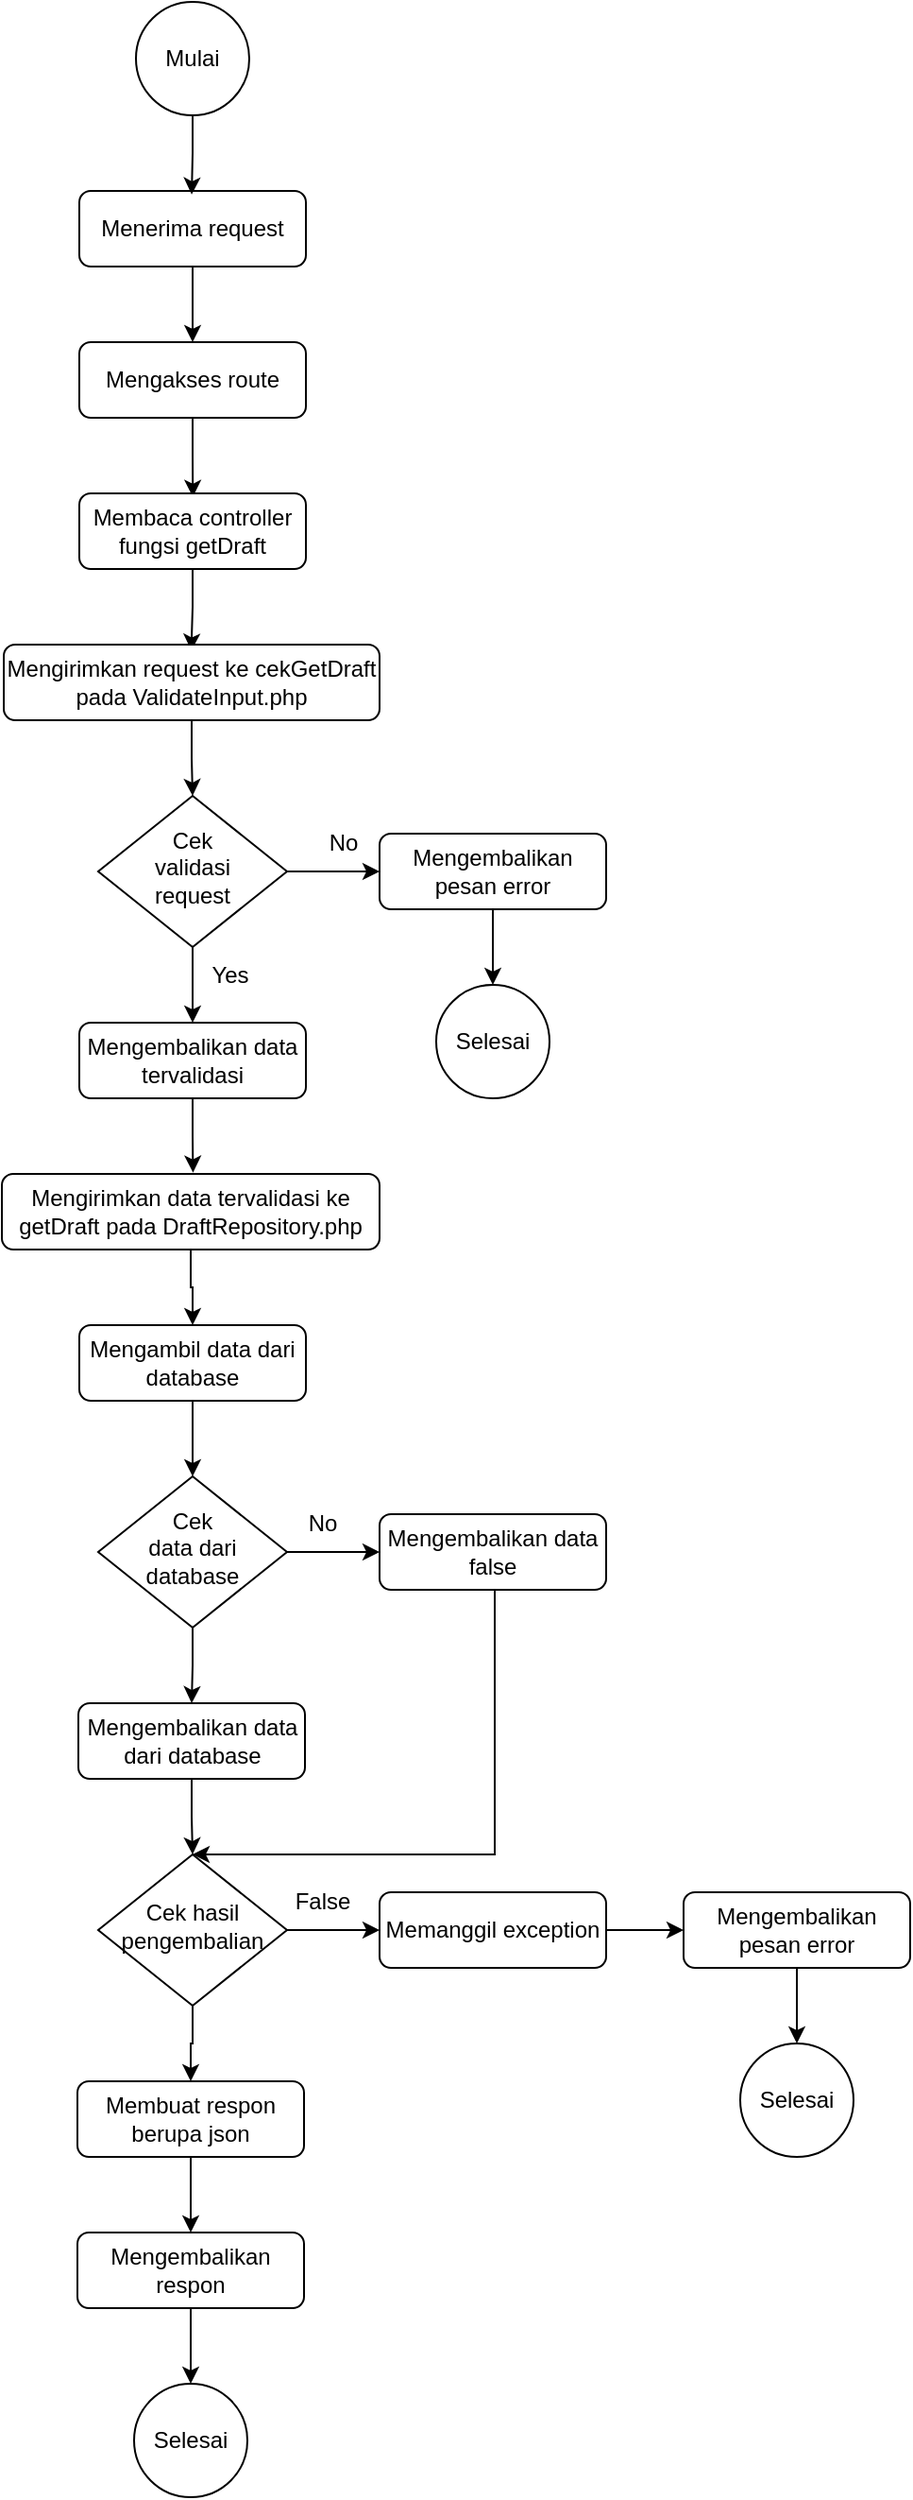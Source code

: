 <mxfile version="21.6.2" type="github" pages="6">
  <diagram id="C5RBs43oDa-KdzZeNtuy" name="getDraft">
    <mxGraphModel dx="662" dy="365" grid="1" gridSize="10" guides="1" tooltips="1" connect="1" arrows="1" fold="1" page="1" pageScale="1" pageWidth="827" pageHeight="1169" math="0" shadow="0">
      <root>
        <mxCell id="WIyWlLk6GJQsqaUBKTNV-0" />
        <mxCell id="WIyWlLk6GJQsqaUBKTNV-1" parent="WIyWlLk6GJQsqaUBKTNV-0" />
        <mxCell id="QhTEF3QeC554JLiS9l5Z-12" style="edgeStyle=orthogonalEdgeStyle;rounded=0;orthogonalLoop=1;jettySize=auto;html=1;" edge="1" parent="WIyWlLk6GJQsqaUBKTNV-1" source="WIyWlLk6GJQsqaUBKTNV-3" target="QhTEF3QeC554JLiS9l5Z-3">
          <mxGeometry relative="1" as="geometry" />
        </mxCell>
        <mxCell id="WIyWlLk6GJQsqaUBKTNV-3" value="Menerima request" style="rounded=1;whiteSpace=wrap;html=1;fontSize=12;glass=0;strokeWidth=1;shadow=0;" parent="WIyWlLk6GJQsqaUBKTNV-1" vertex="1">
          <mxGeometry x="120" y="120" width="120" height="40" as="geometry" />
        </mxCell>
        <mxCell id="QhTEF3QeC554JLiS9l5Z-16" style="edgeStyle=orthogonalEdgeStyle;rounded=0;orthogonalLoop=1;jettySize=auto;html=1;entryX=0.5;entryY=0;entryDx=0;entryDy=0;" edge="1" parent="WIyWlLk6GJQsqaUBKTNV-1" source="WIyWlLk6GJQsqaUBKTNV-6" target="QhTEF3QeC554JLiS9l5Z-8">
          <mxGeometry relative="1" as="geometry" />
        </mxCell>
        <mxCell id="QhTEF3QeC554JLiS9l5Z-17" style="edgeStyle=orthogonalEdgeStyle;rounded=0;orthogonalLoop=1;jettySize=auto;html=1;entryX=0;entryY=0.5;entryDx=0;entryDy=0;" edge="1" parent="WIyWlLk6GJQsqaUBKTNV-1" source="WIyWlLk6GJQsqaUBKTNV-6" target="WIyWlLk6GJQsqaUBKTNV-7">
          <mxGeometry relative="1" as="geometry" />
        </mxCell>
        <mxCell id="WIyWlLk6GJQsqaUBKTNV-6" value="Cek&lt;br&gt;validasi&lt;br&gt;request" style="rhombus;whiteSpace=wrap;html=1;shadow=0;fontFamily=Helvetica;fontSize=12;align=center;strokeWidth=1;spacing=6;spacingTop=-4;" parent="WIyWlLk6GJQsqaUBKTNV-1" vertex="1">
          <mxGeometry x="130" y="440" width="100" height="80" as="geometry" />
        </mxCell>
        <mxCell id="QhTEF3QeC554JLiS9l5Z-21" style="edgeStyle=orthogonalEdgeStyle;rounded=0;orthogonalLoop=1;jettySize=auto;html=1;" edge="1" parent="WIyWlLk6GJQsqaUBKTNV-1" source="WIyWlLk6GJQsqaUBKTNV-7" target="QhTEF3QeC554JLiS9l5Z-7">
          <mxGeometry relative="1" as="geometry" />
        </mxCell>
        <mxCell id="WIyWlLk6GJQsqaUBKTNV-7" value="Mengembalikan pesan error" style="rounded=1;whiteSpace=wrap;html=1;fontSize=12;glass=0;strokeWidth=1;shadow=0;" parent="WIyWlLk6GJQsqaUBKTNV-1" vertex="1">
          <mxGeometry x="279" y="460" width="120" height="40" as="geometry" />
        </mxCell>
        <mxCell id="QhTEF3QeC554JLiS9l5Z-11" style="edgeStyle=orthogonalEdgeStyle;rounded=0;orthogonalLoop=1;jettySize=auto;html=1;entryX=0.496;entryY=0.047;entryDx=0;entryDy=0;entryPerimeter=0;" edge="1" parent="WIyWlLk6GJQsqaUBKTNV-1" source="DE22jxm-203Tzr5YV95K-0" target="WIyWlLk6GJQsqaUBKTNV-3">
          <mxGeometry relative="1" as="geometry" />
        </mxCell>
        <mxCell id="DE22jxm-203Tzr5YV95K-0" value="Mulai" style="ellipse;whiteSpace=wrap;html=1;aspect=fixed;" parent="WIyWlLk6GJQsqaUBKTNV-1" vertex="1">
          <mxGeometry x="150" y="20" width="60" height="60" as="geometry" />
        </mxCell>
        <mxCell id="QhTEF3QeC554JLiS9l5Z-10" style="edgeStyle=orthogonalEdgeStyle;rounded=0;orthogonalLoop=1;jettySize=auto;html=1;entryX=0.501;entryY=0.047;entryDx=0;entryDy=0;entryPerimeter=0;" edge="1" parent="WIyWlLk6GJQsqaUBKTNV-1" source="QhTEF3QeC554JLiS9l5Z-3" target="QhTEF3QeC554JLiS9l5Z-4">
          <mxGeometry relative="1" as="geometry" />
        </mxCell>
        <mxCell id="QhTEF3QeC554JLiS9l5Z-3" value="Mengakses route" style="rounded=1;whiteSpace=wrap;html=1;fontSize=12;glass=0;strokeWidth=1;shadow=0;" vertex="1" parent="WIyWlLk6GJQsqaUBKTNV-1">
          <mxGeometry x="120" y="200" width="120" height="40" as="geometry" />
        </mxCell>
        <mxCell id="QhTEF3QeC554JLiS9l5Z-13" style="edgeStyle=orthogonalEdgeStyle;rounded=0;orthogonalLoop=1;jettySize=auto;html=1;entryX=0.499;entryY=0.08;entryDx=0;entryDy=0;entryPerimeter=0;" edge="1" parent="WIyWlLk6GJQsqaUBKTNV-1" source="QhTEF3QeC554JLiS9l5Z-4" target="QhTEF3QeC554JLiS9l5Z-5">
          <mxGeometry relative="1" as="geometry" />
        </mxCell>
        <mxCell id="QhTEF3QeC554JLiS9l5Z-4" value="Membaca controller fungsi getDraft" style="rounded=1;whiteSpace=wrap;html=1;fontSize=12;glass=0;strokeWidth=1;shadow=0;" vertex="1" parent="WIyWlLk6GJQsqaUBKTNV-1">
          <mxGeometry x="120" y="280" width="120" height="40" as="geometry" />
        </mxCell>
        <mxCell id="QhTEF3QeC554JLiS9l5Z-14" value="" style="edgeStyle=orthogonalEdgeStyle;rounded=0;orthogonalLoop=1;jettySize=auto;html=1;" edge="1" parent="WIyWlLk6GJQsqaUBKTNV-1" source="QhTEF3QeC554JLiS9l5Z-5" target="WIyWlLk6GJQsqaUBKTNV-6">
          <mxGeometry relative="1" as="geometry" />
        </mxCell>
        <mxCell id="QhTEF3QeC554JLiS9l5Z-5" value="Mengirimkan request ke cekGetDraft pada ValidateInput.php" style="rounded=1;whiteSpace=wrap;html=1;fontSize=12;glass=0;strokeWidth=1;shadow=0;" vertex="1" parent="WIyWlLk6GJQsqaUBKTNV-1">
          <mxGeometry x="80" y="360" width="199" height="40" as="geometry" />
        </mxCell>
        <mxCell id="QhTEF3QeC554JLiS9l5Z-7" value="Selesai" style="ellipse;whiteSpace=wrap;html=1;aspect=fixed;" vertex="1" parent="WIyWlLk6GJQsqaUBKTNV-1">
          <mxGeometry x="309" y="540" width="60" height="60" as="geometry" />
        </mxCell>
        <mxCell id="QhTEF3QeC554JLiS9l5Z-38" style="edgeStyle=orthogonalEdgeStyle;rounded=0;orthogonalLoop=1;jettySize=auto;html=1;entryX=0.506;entryY=-0.017;entryDx=0;entryDy=0;entryPerimeter=0;" edge="1" parent="WIyWlLk6GJQsqaUBKTNV-1" source="QhTEF3QeC554JLiS9l5Z-8" target="QhTEF3QeC554JLiS9l5Z-34">
          <mxGeometry relative="1" as="geometry" />
        </mxCell>
        <mxCell id="QhTEF3QeC554JLiS9l5Z-8" value="Mengembalikan data tervalidasi" style="rounded=1;whiteSpace=wrap;html=1;fontSize=12;glass=0;strokeWidth=1;shadow=0;" vertex="1" parent="WIyWlLk6GJQsqaUBKTNV-1">
          <mxGeometry x="120" y="560" width="120" height="40" as="geometry" />
        </mxCell>
        <mxCell id="QhTEF3QeC554JLiS9l5Z-18" value="Yes" style="text;html=1;strokeColor=none;fillColor=none;align=center;verticalAlign=middle;whiteSpace=wrap;rounded=0;" vertex="1" parent="WIyWlLk6GJQsqaUBKTNV-1">
          <mxGeometry x="170" y="520" width="60" height="30" as="geometry" />
        </mxCell>
        <mxCell id="QhTEF3QeC554JLiS9l5Z-20" value="No" style="text;html=1;strokeColor=none;fillColor=none;align=center;verticalAlign=middle;whiteSpace=wrap;rounded=0;" vertex="1" parent="WIyWlLk6GJQsqaUBKTNV-1">
          <mxGeometry x="230" y="450" width="60" height="30" as="geometry" />
        </mxCell>
        <mxCell id="QhTEF3QeC554JLiS9l5Z-28" style="edgeStyle=orthogonalEdgeStyle;rounded=0;orthogonalLoop=1;jettySize=auto;html=1;entryX=0;entryY=0.5;entryDx=0;entryDy=0;" edge="1" parent="WIyWlLk6GJQsqaUBKTNV-1" source="QhTEF3QeC554JLiS9l5Z-29" target="QhTEF3QeC554JLiS9l5Z-31">
          <mxGeometry relative="1" as="geometry" />
        </mxCell>
        <mxCell id="QhTEF3QeC554JLiS9l5Z-43" style="edgeStyle=orthogonalEdgeStyle;rounded=0;orthogonalLoop=1;jettySize=auto;html=1;entryX=0.5;entryY=0;entryDx=0;entryDy=0;" edge="1" parent="WIyWlLk6GJQsqaUBKTNV-1" source="QhTEF3QeC554JLiS9l5Z-29" target="QhTEF3QeC554JLiS9l5Z-40">
          <mxGeometry relative="1" as="geometry" />
        </mxCell>
        <mxCell id="QhTEF3QeC554JLiS9l5Z-29" value="Cek &lt;br&gt;data dari&lt;br&gt;database" style="rhombus;whiteSpace=wrap;html=1;shadow=0;fontFamily=Helvetica;fontSize=12;align=center;strokeWidth=1;spacing=6;spacingTop=-4;" vertex="1" parent="WIyWlLk6GJQsqaUBKTNV-1">
          <mxGeometry x="130" y="800" width="100" height="80" as="geometry" />
        </mxCell>
        <mxCell id="QhTEF3QeC554JLiS9l5Z-53" style="edgeStyle=orthogonalEdgeStyle;rounded=0;orthogonalLoop=1;jettySize=auto;html=1;entryX=0.5;entryY=0;entryDx=0;entryDy=0;" edge="1" parent="WIyWlLk6GJQsqaUBKTNV-1" source="QhTEF3QeC554JLiS9l5Z-31" target="QhTEF3QeC554JLiS9l5Z-46">
          <mxGeometry relative="1" as="geometry">
            <Array as="points">
              <mxPoint x="340" y="1000" />
            </Array>
          </mxGeometry>
        </mxCell>
        <mxCell id="QhTEF3QeC554JLiS9l5Z-31" value="Mengembalikan data false" style="rounded=1;whiteSpace=wrap;html=1;fontSize=12;glass=0;strokeWidth=1;shadow=0;" vertex="1" parent="WIyWlLk6GJQsqaUBKTNV-1">
          <mxGeometry x="279" y="820" width="120" height="40" as="geometry" />
        </mxCell>
        <mxCell id="QhTEF3QeC554JLiS9l5Z-33" value="No" style="text;html=1;strokeColor=none;fillColor=none;align=center;verticalAlign=middle;whiteSpace=wrap;rounded=0;" vertex="1" parent="WIyWlLk6GJQsqaUBKTNV-1">
          <mxGeometry x="219" y="810" width="60" height="30" as="geometry" />
        </mxCell>
        <mxCell id="QhTEF3QeC554JLiS9l5Z-41" value="" style="edgeStyle=orthogonalEdgeStyle;rounded=0;orthogonalLoop=1;jettySize=auto;html=1;" edge="1" parent="WIyWlLk6GJQsqaUBKTNV-1" source="QhTEF3QeC554JLiS9l5Z-34" target="QhTEF3QeC554JLiS9l5Z-39">
          <mxGeometry relative="1" as="geometry" />
        </mxCell>
        <mxCell id="QhTEF3QeC554JLiS9l5Z-34" value="Mengirimkan data tervalidasi ke getDraft pada DraftRepository.php" style="rounded=1;whiteSpace=wrap;html=1;fontSize=12;glass=0;strokeWidth=1;shadow=0;" vertex="1" parent="WIyWlLk6GJQsqaUBKTNV-1">
          <mxGeometry x="79" y="640" width="200" height="40" as="geometry" />
        </mxCell>
        <mxCell id="QhTEF3QeC554JLiS9l5Z-44" style="edgeStyle=orthogonalEdgeStyle;rounded=0;orthogonalLoop=1;jettySize=auto;html=1;entryX=0.5;entryY=0;entryDx=0;entryDy=0;" edge="1" parent="WIyWlLk6GJQsqaUBKTNV-1" source="QhTEF3QeC554JLiS9l5Z-39" target="QhTEF3QeC554JLiS9l5Z-29">
          <mxGeometry relative="1" as="geometry" />
        </mxCell>
        <mxCell id="QhTEF3QeC554JLiS9l5Z-39" value="Mengambil data dari database" style="rounded=1;whiteSpace=wrap;html=1;fontSize=12;glass=0;strokeWidth=1;shadow=0;" vertex="1" parent="WIyWlLk6GJQsqaUBKTNV-1">
          <mxGeometry x="120" y="720" width="120" height="40" as="geometry" />
        </mxCell>
        <mxCell id="QhTEF3QeC554JLiS9l5Z-52" style="edgeStyle=orthogonalEdgeStyle;rounded=0;orthogonalLoop=1;jettySize=auto;html=1;entryX=0.5;entryY=0;entryDx=0;entryDy=0;" edge="1" parent="WIyWlLk6GJQsqaUBKTNV-1" source="QhTEF3QeC554JLiS9l5Z-40" target="QhTEF3QeC554JLiS9l5Z-46">
          <mxGeometry relative="1" as="geometry" />
        </mxCell>
        <mxCell id="QhTEF3QeC554JLiS9l5Z-40" value="Mengembalikan data dari database" style="rounded=1;whiteSpace=wrap;html=1;fontSize=12;glass=0;strokeWidth=1;shadow=0;" vertex="1" parent="WIyWlLk6GJQsqaUBKTNV-1">
          <mxGeometry x="119.5" y="920" width="120" height="40" as="geometry" />
        </mxCell>
        <mxCell id="QhTEF3QeC554JLiS9l5Z-45" style="edgeStyle=orthogonalEdgeStyle;rounded=0;orthogonalLoop=1;jettySize=auto;html=1;entryX=0;entryY=0.5;entryDx=0;entryDy=0;" edge="1" parent="WIyWlLk6GJQsqaUBKTNV-1" source="QhTEF3QeC554JLiS9l5Z-46">
          <mxGeometry relative="1" as="geometry">
            <mxPoint x="279.0" y="1040" as="targetPoint" />
          </mxGeometry>
        </mxCell>
        <mxCell id="QhTEF3QeC554JLiS9l5Z-56" style="edgeStyle=orthogonalEdgeStyle;rounded=0;orthogonalLoop=1;jettySize=auto;html=1;entryX=0.5;entryY=0;entryDx=0;entryDy=0;" edge="1" parent="WIyWlLk6GJQsqaUBKTNV-1" source="QhTEF3QeC554JLiS9l5Z-46" target="QhTEF3QeC554JLiS9l5Z-54">
          <mxGeometry relative="1" as="geometry" />
        </mxCell>
        <mxCell id="QhTEF3QeC554JLiS9l5Z-46" value="Cek hasil&lt;br&gt;pengembalian" style="rhombus;whiteSpace=wrap;html=1;shadow=0;fontFamily=Helvetica;fontSize=12;align=center;strokeWidth=1;spacing=6;spacingTop=-4;" vertex="1" parent="WIyWlLk6GJQsqaUBKTNV-1">
          <mxGeometry x="130" y="1000" width="100" height="80" as="geometry" />
        </mxCell>
        <mxCell id="QhTEF3QeC554JLiS9l5Z-50" value="False" style="text;html=1;strokeColor=none;fillColor=none;align=center;verticalAlign=middle;whiteSpace=wrap;rounded=0;" vertex="1" parent="WIyWlLk6GJQsqaUBKTNV-1">
          <mxGeometry x="219" y="1010" width="60" height="30" as="geometry" />
        </mxCell>
        <mxCell id="QhTEF3QeC554JLiS9l5Z-57" style="edgeStyle=orthogonalEdgeStyle;rounded=0;orthogonalLoop=1;jettySize=auto;html=1;entryX=0.5;entryY=0;entryDx=0;entryDy=0;" edge="1" parent="WIyWlLk6GJQsqaUBKTNV-1" source="QhTEF3QeC554JLiS9l5Z-54" target="QhTEF3QeC554JLiS9l5Z-55">
          <mxGeometry relative="1" as="geometry" />
        </mxCell>
        <mxCell id="QhTEF3QeC554JLiS9l5Z-54" value="Membuat respon berupa json" style="rounded=1;whiteSpace=wrap;html=1;fontSize=12;glass=0;strokeWidth=1;shadow=0;" vertex="1" parent="WIyWlLk6GJQsqaUBKTNV-1">
          <mxGeometry x="119" y="1120" width="120" height="40" as="geometry" />
        </mxCell>
        <mxCell id="QhTEF3QeC554JLiS9l5Z-59" style="edgeStyle=orthogonalEdgeStyle;rounded=0;orthogonalLoop=1;jettySize=auto;html=1;" edge="1" parent="WIyWlLk6GJQsqaUBKTNV-1" source="QhTEF3QeC554JLiS9l5Z-55" target="QhTEF3QeC554JLiS9l5Z-58">
          <mxGeometry relative="1" as="geometry" />
        </mxCell>
        <mxCell id="QhTEF3QeC554JLiS9l5Z-55" value="Mengembalikan respon" style="rounded=1;whiteSpace=wrap;html=1;fontSize=12;glass=0;strokeWidth=1;shadow=0;" vertex="1" parent="WIyWlLk6GJQsqaUBKTNV-1">
          <mxGeometry x="119" y="1200" width="120" height="40" as="geometry" />
        </mxCell>
        <mxCell id="QhTEF3QeC554JLiS9l5Z-58" value="Selesai" style="ellipse;whiteSpace=wrap;html=1;aspect=fixed;" vertex="1" parent="WIyWlLk6GJQsqaUBKTNV-1">
          <mxGeometry x="149" y="1280" width="60" height="60" as="geometry" />
        </mxCell>
        <mxCell id="QhTEF3QeC554JLiS9l5Z-64" style="edgeStyle=orthogonalEdgeStyle;rounded=0;orthogonalLoop=1;jettySize=auto;html=1;entryX=0;entryY=0.5;entryDx=0;entryDy=0;" edge="1" parent="WIyWlLk6GJQsqaUBKTNV-1" source="QhTEF3QeC554JLiS9l5Z-65" target="QhTEF3QeC554JLiS9l5Z-69">
          <mxGeometry relative="1" as="geometry" />
        </mxCell>
        <mxCell id="QhTEF3QeC554JLiS9l5Z-65" value="Memanggil exception" style="rounded=1;whiteSpace=wrap;html=1;fontSize=12;glass=0;strokeWidth=1;shadow=0;" vertex="1" parent="WIyWlLk6GJQsqaUBKTNV-1">
          <mxGeometry x="279" y="1020" width="120" height="40" as="geometry" />
        </mxCell>
        <mxCell id="QhTEF3QeC554JLiS9l5Z-66" value="Selesai" style="ellipse;whiteSpace=wrap;html=1;aspect=fixed;" vertex="1" parent="WIyWlLk6GJQsqaUBKTNV-1">
          <mxGeometry x="470" y="1100" width="60" height="60" as="geometry" />
        </mxCell>
        <mxCell id="QhTEF3QeC554JLiS9l5Z-68" style="edgeStyle=orthogonalEdgeStyle;rounded=0;orthogonalLoop=1;jettySize=auto;html=1;" edge="1" parent="WIyWlLk6GJQsqaUBKTNV-1" source="QhTEF3QeC554JLiS9l5Z-69" target="QhTEF3QeC554JLiS9l5Z-66">
          <mxGeometry relative="1" as="geometry" />
        </mxCell>
        <mxCell id="QhTEF3QeC554JLiS9l5Z-69" value="Mengembalikan pesan error" style="rounded=1;whiteSpace=wrap;html=1;fontSize=12;glass=0;strokeWidth=1;shadow=0;" vertex="1" parent="WIyWlLk6GJQsqaUBKTNV-1">
          <mxGeometry x="440" y="1020" width="120" height="40" as="geometry" />
        </mxCell>
      </root>
    </mxGraphModel>
  </diagram>
  <diagram id="CopE_BnacZWBsw4BxfPh" name="createDraftPengajuan">
    <mxGraphModel dx="993" dy="548" grid="1" gridSize="10" guides="1" tooltips="1" connect="1" arrows="1" fold="1" page="1" pageScale="1" pageWidth="850" pageHeight="1400" math="0" shadow="0">
      <root>
        <mxCell id="0" />
        <mxCell id="1" parent="0" />
        <mxCell id="pz1JRPDn7_6CtJDOEykw-1" style="edgeStyle=orthogonalEdgeStyle;rounded=0;orthogonalLoop=1;jettySize=auto;html=1;" edge="1" parent="1" source="pz1JRPDn7_6CtJDOEykw-2" target="pz1JRPDn7_6CtJDOEykw-11">
          <mxGeometry relative="1" as="geometry" />
        </mxCell>
        <mxCell id="pz1JRPDn7_6CtJDOEykw-2" value="Menerima request" style="rounded=1;whiteSpace=wrap;html=1;fontSize=12;glass=0;strokeWidth=1;shadow=0;" vertex="1" parent="1">
          <mxGeometry x="120" y="120" width="120" height="40" as="geometry" />
        </mxCell>
        <mxCell id="pz1JRPDn7_6CtJDOEykw-8" style="edgeStyle=orthogonalEdgeStyle;rounded=0;orthogonalLoop=1;jettySize=auto;html=1;entryX=0.496;entryY=0.047;entryDx=0;entryDy=0;entryPerimeter=0;" edge="1" parent="1" source="pz1JRPDn7_6CtJDOEykw-9" target="pz1JRPDn7_6CtJDOEykw-2">
          <mxGeometry relative="1" as="geometry" />
        </mxCell>
        <mxCell id="pz1JRPDn7_6CtJDOEykw-9" value="Mulai" style="ellipse;whiteSpace=wrap;html=1;aspect=fixed;" vertex="1" parent="1">
          <mxGeometry x="150" y="20" width="60" height="60" as="geometry" />
        </mxCell>
        <mxCell id="pz1JRPDn7_6CtJDOEykw-10" style="edgeStyle=orthogonalEdgeStyle;rounded=0;orthogonalLoop=1;jettySize=auto;html=1;entryX=0.501;entryY=0.047;entryDx=0;entryDy=0;entryPerimeter=0;" edge="1" parent="1" source="pz1JRPDn7_6CtJDOEykw-11" target="pz1JRPDn7_6CtJDOEykw-13">
          <mxGeometry relative="1" as="geometry" />
        </mxCell>
        <mxCell id="pz1JRPDn7_6CtJDOEykw-11" value="Mengakses route" style="rounded=1;whiteSpace=wrap;html=1;fontSize=12;glass=0;strokeWidth=1;shadow=0;" vertex="1" parent="1">
          <mxGeometry x="120" y="200" width="120" height="40" as="geometry" />
        </mxCell>
        <mxCell id="b4W4caFyrk6p2NXlM_9U-11" style="edgeStyle=orthogonalEdgeStyle;rounded=0;orthogonalLoop=1;jettySize=auto;html=1;entryX=0.5;entryY=0;entryDx=0;entryDy=0;" edge="1" parent="1" source="pz1JRPDn7_6CtJDOEykw-13" target="b4W4caFyrk6p2NXlM_9U-3">
          <mxGeometry relative="1" as="geometry" />
        </mxCell>
        <mxCell id="pz1JRPDn7_6CtJDOEykw-13" value="Membaca controller fungsi createDraftPengajuan" style="rounded=1;whiteSpace=wrap;html=1;fontSize=12;glass=0;strokeWidth=1;shadow=0;" vertex="1" parent="1">
          <mxGeometry x="100" y="280" width="160" height="40" as="geometry" />
        </mxCell>
        <mxCell id="pz1JRPDn7_6CtJDOEykw-17" style="edgeStyle=orthogonalEdgeStyle;rounded=0;orthogonalLoop=1;jettySize=auto;html=1;entryX=0.506;entryY=-0.017;entryDx=0;entryDy=0;entryPerimeter=0;" edge="1" parent="1" target="pz1JRPDn7_6CtJDOEykw-28">
          <mxGeometry relative="1" as="geometry">
            <mxPoint x="181" y="440" as="sourcePoint" />
          </mxGeometry>
        </mxCell>
        <mxCell id="pz1JRPDn7_6CtJDOEykw-19" value="Yes" style="text;html=1;strokeColor=none;fillColor=none;align=center;verticalAlign=middle;whiteSpace=wrap;rounded=0;" vertex="1" parent="1">
          <mxGeometry x="170" y="440" width="60" height="30" as="geometry" />
        </mxCell>
        <mxCell id="pz1JRPDn7_6CtJDOEykw-21" style="edgeStyle=orthogonalEdgeStyle;rounded=0;orthogonalLoop=1;jettySize=auto;html=1;entryX=0;entryY=0.5;entryDx=0;entryDy=0;" edge="1" parent="1" source="pz1JRPDn7_6CtJDOEykw-23" target="pz1JRPDn7_6CtJDOEykw-25">
          <mxGeometry relative="1" as="geometry" />
        </mxCell>
        <mxCell id="pz1JRPDn7_6CtJDOEykw-22" style="edgeStyle=orthogonalEdgeStyle;rounded=0;orthogonalLoop=1;jettySize=auto;html=1;entryX=0.5;entryY=0;entryDx=0;entryDy=0;" edge="1" parent="1" source="pz1JRPDn7_6CtJDOEykw-23" target="pz1JRPDn7_6CtJDOEykw-32">
          <mxGeometry relative="1" as="geometry" />
        </mxCell>
        <mxCell id="pz1JRPDn7_6CtJDOEykw-23" value="Cek &lt;br&gt;data dari&lt;br&gt;database" style="rhombus;whiteSpace=wrap;html=1;shadow=0;fontFamily=Helvetica;fontSize=12;align=center;strokeWidth=1;spacing=6;spacingTop=-4;" vertex="1" parent="1">
          <mxGeometry x="130" y="640" width="100" height="80" as="geometry" />
        </mxCell>
        <mxCell id="pz1JRPDn7_6CtJDOEykw-24" style="edgeStyle=orthogonalEdgeStyle;rounded=0;orthogonalLoop=1;jettySize=auto;html=1;entryX=0.5;entryY=0;entryDx=0;entryDy=0;" edge="1" parent="1" source="pz1JRPDn7_6CtJDOEykw-25" target="pz1JRPDn7_6CtJDOEykw-35">
          <mxGeometry relative="1" as="geometry">
            <Array as="points">
              <mxPoint x="341" y="840" />
            </Array>
          </mxGeometry>
        </mxCell>
        <mxCell id="pz1JRPDn7_6CtJDOEykw-25" value="Mengembalikan data false" style="rounded=1;whiteSpace=wrap;html=1;fontSize=12;glass=0;strokeWidth=1;shadow=0;" vertex="1" parent="1">
          <mxGeometry x="280" y="660" width="120" height="40" as="geometry" />
        </mxCell>
        <mxCell id="pz1JRPDn7_6CtJDOEykw-26" value="No" style="text;html=1;strokeColor=none;fillColor=none;align=center;verticalAlign=middle;whiteSpace=wrap;rounded=0;" vertex="1" parent="1">
          <mxGeometry x="220" y="650" width="60" height="30" as="geometry" />
        </mxCell>
        <mxCell id="pz1JRPDn7_6CtJDOEykw-27" value="" style="edgeStyle=orthogonalEdgeStyle;rounded=0;orthogonalLoop=1;jettySize=auto;html=1;" edge="1" parent="1" source="pz1JRPDn7_6CtJDOEykw-28" target="pz1JRPDn7_6CtJDOEykw-30">
          <mxGeometry relative="1" as="geometry" />
        </mxCell>
        <mxCell id="pz1JRPDn7_6CtJDOEykw-28" value="Mengirimkan data data request app ke detailApp pada AppRepository.php" style="rounded=1;whiteSpace=wrap;html=1;fontSize=12;glass=0;strokeWidth=1;shadow=0;" vertex="1" parent="1">
          <mxGeometry x="60" y="480" width="240" height="40" as="geometry" />
        </mxCell>
        <mxCell id="b4W4caFyrk6p2NXlM_9U-15" style="edgeStyle=orthogonalEdgeStyle;rounded=0;orthogonalLoop=1;jettySize=auto;html=1;entryX=0.5;entryY=0;entryDx=0;entryDy=0;" edge="1" parent="1" source="pz1JRPDn7_6CtJDOEykw-30" target="pz1JRPDn7_6CtJDOEykw-23">
          <mxGeometry relative="1" as="geometry" />
        </mxCell>
        <mxCell id="pz1JRPDn7_6CtJDOEykw-30" value="Mengambil data dari database" style="rounded=1;whiteSpace=wrap;html=1;fontSize=12;glass=0;strokeWidth=1;shadow=0;" vertex="1" parent="1">
          <mxGeometry x="120" y="560" width="120" height="40" as="geometry" />
        </mxCell>
        <mxCell id="pz1JRPDn7_6CtJDOEykw-31" style="edgeStyle=orthogonalEdgeStyle;rounded=0;orthogonalLoop=1;jettySize=auto;html=1;entryX=0.5;entryY=0;entryDx=0;entryDy=0;" edge="1" parent="1" source="pz1JRPDn7_6CtJDOEykw-32" target="pz1JRPDn7_6CtJDOEykw-35">
          <mxGeometry relative="1" as="geometry" />
        </mxCell>
        <mxCell id="pz1JRPDn7_6CtJDOEykw-32" value="Mengembalikan data dari database" style="rounded=1;whiteSpace=wrap;html=1;fontSize=12;glass=0;strokeWidth=1;shadow=0;" vertex="1" parent="1">
          <mxGeometry x="120.5" y="760" width="120" height="40" as="geometry" />
        </mxCell>
        <mxCell id="pz1JRPDn7_6CtJDOEykw-33" style="edgeStyle=orthogonalEdgeStyle;rounded=0;orthogonalLoop=1;jettySize=auto;html=1;entryX=0;entryY=0.5;entryDx=0;entryDy=0;" edge="1" parent="1" source="pz1JRPDn7_6CtJDOEykw-35">
          <mxGeometry relative="1" as="geometry">
            <mxPoint x="280.0" y="880" as="targetPoint" />
          </mxGeometry>
        </mxCell>
        <mxCell id="jLxaBE8NwC_IgwaJbXrB-19" style="edgeStyle=orthogonalEdgeStyle;rounded=0;orthogonalLoop=1;jettySize=auto;html=1;entryX=0.5;entryY=0;entryDx=0;entryDy=0;" edge="1" parent="1" source="pz1JRPDn7_6CtJDOEykw-35" target="jLxaBE8NwC_IgwaJbXrB-2">
          <mxGeometry relative="1" as="geometry" />
        </mxCell>
        <mxCell id="pz1JRPDn7_6CtJDOEykw-35" value="Cek hasil&lt;br&gt;pengembalian" style="rhombus;whiteSpace=wrap;html=1;shadow=0;fontFamily=Helvetica;fontSize=12;align=center;strokeWidth=1;spacing=6;spacingTop=-4;" vertex="1" parent="1">
          <mxGeometry x="130" y="840" width="100" height="80" as="geometry" />
        </mxCell>
        <mxCell id="pz1JRPDn7_6CtJDOEykw-36" value="False" style="text;html=1;strokeColor=none;fillColor=none;align=center;verticalAlign=middle;whiteSpace=wrap;rounded=0;" vertex="1" parent="1">
          <mxGeometry x="220" y="850" width="60" height="30" as="geometry" />
        </mxCell>
        <mxCell id="pz1JRPDn7_6CtJDOEykw-37" style="edgeStyle=orthogonalEdgeStyle;rounded=0;orthogonalLoop=1;jettySize=auto;html=1;entryX=0.5;entryY=0;entryDx=0;entryDy=0;" edge="1" parent="1" source="pz1JRPDn7_6CtJDOEykw-38" target="pz1JRPDn7_6CtJDOEykw-40">
          <mxGeometry relative="1" as="geometry" />
        </mxCell>
        <mxCell id="pz1JRPDn7_6CtJDOEykw-38" value="Membuat respon berupa json" style="rounded=1;whiteSpace=wrap;html=1;fontSize=12;glass=0;strokeWidth=1;shadow=0;" vertex="1" parent="1">
          <mxGeometry x="120.5" y="1600" width="120" height="40" as="geometry" />
        </mxCell>
        <mxCell id="pz1JRPDn7_6CtJDOEykw-39" style="edgeStyle=orthogonalEdgeStyle;rounded=0;orthogonalLoop=1;jettySize=auto;html=1;" edge="1" parent="1" source="pz1JRPDn7_6CtJDOEykw-40" target="pz1JRPDn7_6CtJDOEykw-41">
          <mxGeometry relative="1" as="geometry" />
        </mxCell>
        <mxCell id="pz1JRPDn7_6CtJDOEykw-40" value="Mengembalikan respon" style="rounded=1;whiteSpace=wrap;html=1;fontSize=12;glass=0;strokeWidth=1;shadow=0;" vertex="1" parent="1">
          <mxGeometry x="120.5" y="1680" width="120" height="40" as="geometry" />
        </mxCell>
        <mxCell id="pz1JRPDn7_6CtJDOEykw-41" value="Selesai" style="ellipse;whiteSpace=wrap;html=1;aspect=fixed;" vertex="1" parent="1">
          <mxGeometry x="150.5" y="1760" width="60" height="60" as="geometry" />
        </mxCell>
        <mxCell id="nKWitfVFQkTW1QulxJe9-15" style="edgeStyle=orthogonalEdgeStyle;rounded=0;orthogonalLoop=1;jettySize=auto;html=1;" edge="1" parent="1" source="pz1JRPDn7_6CtJDOEykw-43">
          <mxGeometry relative="1" as="geometry">
            <mxPoint x="180" y="1279" as="targetPoint" />
            <Array as="points">
              <mxPoint x="720" y="880" />
              <mxPoint x="720" y="1279" />
            </Array>
          </mxGeometry>
        </mxCell>
        <mxCell id="pz1JRPDn7_6CtJDOEykw-43" value="Mengirimkan request, 100000, dan 10000000 ke cekCreateDraftPengajuan di ValidateInput.php" style="rounded=1;whiteSpace=wrap;html=1;fontSize=12;glass=0;strokeWidth=1;shadow=0;" vertex="1" parent="1">
          <mxGeometry x="280" y="860" width="280" height="40" as="geometry" />
        </mxCell>
        <mxCell id="b4W4caFyrk6p2NXlM_9U-1" style="edgeStyle=orthogonalEdgeStyle;rounded=0;orthogonalLoop=1;jettySize=auto;html=1;entryX=0;entryY=0.5;entryDx=0;entryDy=0;" edge="1" parent="1" source="b4W4caFyrk6p2NXlM_9U-3">
          <mxGeometry relative="1" as="geometry">
            <mxPoint x="279.0" y="400" as="targetPoint" />
          </mxGeometry>
        </mxCell>
        <mxCell id="b4W4caFyrk6p2NXlM_9U-3" value="Cek &lt;br&gt;X-Request-Header" style="rhombus;whiteSpace=wrap;html=1;shadow=0;fontFamily=Helvetica;fontSize=12;align=center;strokeWidth=1;spacing=6;spacingTop=-4;" vertex="1" parent="1">
          <mxGeometry x="130" y="360" width="100" height="80" as="geometry" />
        </mxCell>
        <mxCell id="b4W4caFyrk6p2NXlM_9U-4" value="empty" style="text;html=1;strokeColor=none;fillColor=none;align=center;verticalAlign=middle;whiteSpace=wrap;rounded=0;" vertex="1" parent="1">
          <mxGeometry x="219" y="370" width="60" height="30" as="geometry" />
        </mxCell>
        <mxCell id="b4W4caFyrk6p2NXlM_9U-6" style="edgeStyle=orthogonalEdgeStyle;rounded=0;orthogonalLoop=1;jettySize=auto;html=1;entryX=0;entryY=0.5;entryDx=0;entryDy=0;" edge="1" parent="1" source="b4W4caFyrk6p2NXlM_9U-7" target="b4W4caFyrk6p2NXlM_9U-10">
          <mxGeometry relative="1" as="geometry" />
        </mxCell>
        <mxCell id="b4W4caFyrk6p2NXlM_9U-7" value="Memanggil exception" style="rounded=1;whiteSpace=wrap;html=1;fontSize=12;glass=0;strokeWidth=1;shadow=0;" vertex="1" parent="1">
          <mxGeometry x="279" y="380" width="120" height="40" as="geometry" />
        </mxCell>
        <mxCell id="b4W4caFyrk6p2NXlM_9U-8" value="Selesai" style="ellipse;whiteSpace=wrap;html=1;aspect=fixed;" vertex="1" parent="1">
          <mxGeometry x="470" y="460" width="60" height="60" as="geometry" />
        </mxCell>
        <mxCell id="b4W4caFyrk6p2NXlM_9U-9" style="edgeStyle=orthogonalEdgeStyle;rounded=0;orthogonalLoop=1;jettySize=auto;html=1;" edge="1" parent="1" source="b4W4caFyrk6p2NXlM_9U-10" target="b4W4caFyrk6p2NXlM_9U-8">
          <mxGeometry relative="1" as="geometry" />
        </mxCell>
        <mxCell id="b4W4caFyrk6p2NXlM_9U-10" value="Mengembalikan pesan error" style="rounded=1;whiteSpace=wrap;html=1;fontSize=12;glass=0;strokeWidth=1;shadow=0;" vertex="1" parent="1">
          <mxGeometry x="440" y="380" width="120" height="40" as="geometry" />
        </mxCell>
        <mxCell id="jLxaBE8NwC_IgwaJbXrB-1" style="edgeStyle=orthogonalEdgeStyle;rounded=0;orthogonalLoop=1;jettySize=auto;html=1;entryX=0;entryY=0.5;entryDx=0;entryDy=0;" edge="1" parent="1" source="jLxaBE8NwC_IgwaJbXrB-2">
          <mxGeometry relative="1" as="geometry">
            <mxPoint x="279.0" y="1000" as="targetPoint" />
          </mxGeometry>
        </mxCell>
        <mxCell id="jLxaBE8NwC_IgwaJbXrB-21" style="edgeStyle=orthogonalEdgeStyle;rounded=0;orthogonalLoop=1;jettySize=auto;html=1;entryX=0.5;entryY=0;entryDx=0;entryDy=0;" edge="1" parent="1" source="jLxaBE8NwC_IgwaJbXrB-2" target="jLxaBE8NwC_IgwaJbXrB-10">
          <mxGeometry relative="1" as="geometry" />
        </mxCell>
        <mxCell id="jLxaBE8NwC_IgwaJbXrB-2" value="Cek hasil &lt;br&gt;data minimal" style="rhombus;whiteSpace=wrap;html=1;shadow=0;fontFamily=Helvetica;fontSize=12;align=center;strokeWidth=1;spacing=6;spacingTop=-4;" vertex="1" parent="1">
          <mxGeometry x="130" y="960" width="100" height="80" as="geometry" />
        </mxCell>
        <mxCell id="jLxaBE8NwC_IgwaJbXrB-3" value="empty" style="text;html=1;strokeColor=none;fillColor=none;align=center;verticalAlign=middle;whiteSpace=wrap;rounded=0;" vertex="1" parent="1">
          <mxGeometry x="219" y="970" width="60" height="30" as="geometry" />
        </mxCell>
        <mxCell id="jLxaBE8NwC_IgwaJbXrB-4" style="edgeStyle=orthogonalEdgeStyle;rounded=0;orthogonalLoop=1;jettySize=auto;html=1;entryX=0;entryY=0.5;entryDx=0;entryDy=0;" edge="1" parent="1" source="jLxaBE8NwC_IgwaJbXrB-5" target="jLxaBE8NwC_IgwaJbXrB-8">
          <mxGeometry relative="1" as="geometry" />
        </mxCell>
        <mxCell id="jLxaBE8NwC_IgwaJbXrB-5" value="Memanggil exception" style="rounded=1;whiteSpace=wrap;html=1;fontSize=12;glass=0;strokeWidth=1;shadow=0;" vertex="1" parent="1">
          <mxGeometry x="279" y="980" width="120" height="40" as="geometry" />
        </mxCell>
        <mxCell id="jLxaBE8NwC_IgwaJbXrB-6" value="Selesai" style="ellipse;whiteSpace=wrap;html=1;aspect=fixed;" vertex="1" parent="1">
          <mxGeometry x="600" y="970" width="60" height="60" as="geometry" />
        </mxCell>
        <mxCell id="jLxaBE8NwC_IgwaJbXrB-7" style="edgeStyle=orthogonalEdgeStyle;rounded=0;orthogonalLoop=1;jettySize=auto;html=1;" edge="1" parent="1" source="jLxaBE8NwC_IgwaJbXrB-8" target="jLxaBE8NwC_IgwaJbXrB-6">
          <mxGeometry relative="1" as="geometry" />
        </mxCell>
        <mxCell id="jLxaBE8NwC_IgwaJbXrB-8" value="Mengembalikan pesan error" style="rounded=1;whiteSpace=wrap;html=1;fontSize=12;glass=0;strokeWidth=1;shadow=0;" vertex="1" parent="1">
          <mxGeometry x="440" y="980" width="120" height="40" as="geometry" />
        </mxCell>
        <mxCell id="jLxaBE8NwC_IgwaJbXrB-18" style="edgeStyle=orthogonalEdgeStyle;rounded=0;orthogonalLoop=1;jettySize=auto;html=1;entryX=0;entryY=0.5;entryDx=0;entryDy=0;" edge="1" parent="1" source="jLxaBE8NwC_IgwaJbXrB-10" target="jLxaBE8NwC_IgwaJbXrB-13">
          <mxGeometry relative="1" as="geometry" />
        </mxCell>
        <mxCell id="jLxaBE8NwC_IgwaJbXrB-23" style="edgeStyle=orthogonalEdgeStyle;rounded=0;orthogonalLoop=1;jettySize=auto;html=1;entryX=0.5;entryY=0;entryDx=0;entryDy=0;" edge="1" parent="1" source="jLxaBE8NwC_IgwaJbXrB-10" target="jLxaBE8NwC_IgwaJbXrB-22">
          <mxGeometry relative="1" as="geometry" />
        </mxCell>
        <mxCell id="jLxaBE8NwC_IgwaJbXrB-10" value="Cek hasil &lt;br&gt;data maksimal" style="rhombus;whiteSpace=wrap;html=1;shadow=0;fontFamily=Helvetica;fontSize=12;align=center;strokeWidth=1;spacing=6;spacingTop=-4;" vertex="1" parent="1">
          <mxGeometry x="130" y="1080" width="100" height="80" as="geometry" />
        </mxCell>
        <mxCell id="jLxaBE8NwC_IgwaJbXrB-11" value="empty" style="text;html=1;strokeColor=none;fillColor=none;align=center;verticalAlign=middle;whiteSpace=wrap;rounded=0;" vertex="1" parent="1">
          <mxGeometry x="220" y="1090" width="60" height="30" as="geometry" />
        </mxCell>
        <mxCell id="jLxaBE8NwC_IgwaJbXrB-12" style="edgeStyle=orthogonalEdgeStyle;rounded=0;orthogonalLoop=1;jettySize=auto;html=1;entryX=0;entryY=0.5;entryDx=0;entryDy=0;" edge="1" parent="1" source="jLxaBE8NwC_IgwaJbXrB-13" target="jLxaBE8NwC_IgwaJbXrB-16">
          <mxGeometry relative="1" as="geometry" />
        </mxCell>
        <mxCell id="jLxaBE8NwC_IgwaJbXrB-13" value="Memanggil exception" style="rounded=1;whiteSpace=wrap;html=1;fontSize=12;glass=0;strokeWidth=1;shadow=0;" vertex="1" parent="1">
          <mxGeometry x="279" y="1100" width="120" height="40" as="geometry" />
        </mxCell>
        <mxCell id="jLxaBE8NwC_IgwaJbXrB-14" value="Selesai" style="ellipse;whiteSpace=wrap;html=1;aspect=fixed;" vertex="1" parent="1">
          <mxGeometry x="600" y="1090" width="60" height="60" as="geometry" />
        </mxCell>
        <mxCell id="jLxaBE8NwC_IgwaJbXrB-15" style="edgeStyle=orthogonalEdgeStyle;rounded=0;orthogonalLoop=1;jettySize=auto;html=1;" edge="1" parent="1" source="jLxaBE8NwC_IgwaJbXrB-16" target="jLxaBE8NwC_IgwaJbXrB-14">
          <mxGeometry relative="1" as="geometry" />
        </mxCell>
        <mxCell id="jLxaBE8NwC_IgwaJbXrB-16" value="Mengembalikan pesan error" style="rounded=1;whiteSpace=wrap;html=1;fontSize=12;glass=0;strokeWidth=1;shadow=0;" vertex="1" parent="1">
          <mxGeometry x="450" y="1100" width="120" height="40" as="geometry" />
        </mxCell>
        <mxCell id="nKWitfVFQkTW1QulxJe9-3" style="edgeStyle=orthogonalEdgeStyle;rounded=0;orthogonalLoop=1;jettySize=auto;html=1;entryX=0.5;entryY=0;entryDx=0;entryDy=0;" edge="1" parent="1" source="jLxaBE8NwC_IgwaJbXrB-22" target="CCdwfwpkLd41jwN741U0-12">
          <mxGeometry relative="1" as="geometry" />
        </mxCell>
        <mxCell id="jLxaBE8NwC_IgwaJbXrB-22" value="Mengirimkan request, minimal, dan maksimal ke cekCreateDraftPengajuan di ValidateInput.php" style="rounded=1;whiteSpace=wrap;html=1;fontSize=12;glass=0;strokeWidth=1;shadow=0;" vertex="1" parent="1">
          <mxGeometry x="40" y="1200" width="280" height="40" as="geometry" />
        </mxCell>
        <mxCell id="CCdwfwpkLd41jwN741U0-10" style="edgeStyle=orthogonalEdgeStyle;rounded=0;orthogonalLoop=1;jettySize=auto;html=1;entryX=0.5;entryY=0;entryDx=0;entryDy=0;" edge="1" parent="1" source="CCdwfwpkLd41jwN741U0-12" target="CCdwfwpkLd41jwN741U0-16">
          <mxGeometry relative="1" as="geometry" />
        </mxCell>
        <mxCell id="CCdwfwpkLd41jwN741U0-11" style="edgeStyle=orthogonalEdgeStyle;rounded=0;orthogonalLoop=1;jettySize=auto;html=1;entryX=0;entryY=0.5;entryDx=0;entryDy=0;" edge="1" parent="1" source="CCdwfwpkLd41jwN741U0-12" target="CCdwfwpkLd41jwN741U0-14">
          <mxGeometry relative="1" as="geometry" />
        </mxCell>
        <mxCell id="CCdwfwpkLd41jwN741U0-12" value="Cek&lt;br&gt;validasi&lt;br&gt;request" style="rhombus;whiteSpace=wrap;html=1;shadow=0;fontFamily=Helvetica;fontSize=12;align=center;strokeWidth=1;spacing=6;spacingTop=-4;" vertex="1" parent="1">
          <mxGeometry x="130" y="1280" width="100" height="80" as="geometry" />
        </mxCell>
        <mxCell id="CCdwfwpkLd41jwN741U0-13" style="edgeStyle=orthogonalEdgeStyle;rounded=0;orthogonalLoop=1;jettySize=auto;html=1;" edge="1" parent="1" source="CCdwfwpkLd41jwN741U0-14" target="CCdwfwpkLd41jwN741U0-15">
          <mxGeometry relative="1" as="geometry" />
        </mxCell>
        <mxCell id="CCdwfwpkLd41jwN741U0-14" value="Mengembalikan pesan error" style="rounded=1;whiteSpace=wrap;html=1;fontSize=12;glass=0;strokeWidth=1;shadow=0;" vertex="1" parent="1">
          <mxGeometry x="279" y="1300" width="120" height="40" as="geometry" />
        </mxCell>
        <mxCell id="CCdwfwpkLd41jwN741U0-15" value="Selesai" style="ellipse;whiteSpace=wrap;html=1;aspect=fixed;" vertex="1" parent="1">
          <mxGeometry x="440" y="1290" width="60" height="60" as="geometry" />
        </mxCell>
        <mxCell id="nKWitfVFQkTW1QulxJe9-7" style="edgeStyle=orthogonalEdgeStyle;rounded=0;orthogonalLoop=1;jettySize=auto;html=1;entryX=0.5;entryY=0;entryDx=0;entryDy=0;" edge="1" parent="1" source="CCdwfwpkLd41jwN741U0-16" target="nKWitfVFQkTW1QulxJe9-1">
          <mxGeometry relative="1" as="geometry" />
        </mxCell>
        <mxCell id="CCdwfwpkLd41jwN741U0-16" value="Mengembalikan data tervalidasi" style="rounded=1;whiteSpace=wrap;html=1;fontSize=12;glass=0;strokeWidth=1;shadow=0;" vertex="1" parent="1">
          <mxGeometry x="120" y="1400" width="120" height="40" as="geometry" />
        </mxCell>
        <mxCell id="CCdwfwpkLd41jwN741U0-17" value="True" style="text;html=1;strokeColor=none;fillColor=none;align=center;verticalAlign=middle;whiteSpace=wrap;rounded=0;" vertex="1" parent="1">
          <mxGeometry x="170" y="1560" width="60" height="30" as="geometry" />
        </mxCell>
        <mxCell id="CCdwfwpkLd41jwN741U0-18" value="No" style="text;html=1;strokeColor=none;fillColor=none;align=center;verticalAlign=middle;whiteSpace=wrap;rounded=0;" vertex="1" parent="1">
          <mxGeometry x="220" y="1290" width="60" height="30" as="geometry" />
        </mxCell>
        <mxCell id="nKWitfVFQkTW1QulxJe9-8" style="edgeStyle=orthogonalEdgeStyle;rounded=0;orthogonalLoop=1;jettySize=auto;html=1;entryX=0.5;entryY=0;entryDx=0;entryDy=0;" edge="1" parent="1" source="nKWitfVFQkTW1QulxJe9-1" target="pz1JRPDn7_6CtJDOEykw-38">
          <mxGeometry relative="1" as="geometry" />
        </mxCell>
        <mxCell id="nKWitfVFQkTW1QulxJe9-9" style="edgeStyle=orthogonalEdgeStyle;rounded=0;orthogonalLoop=1;jettySize=auto;html=1;entryX=0;entryY=0.5;entryDx=0;entryDy=0;" edge="1" parent="1" source="nKWitfVFQkTW1QulxJe9-1" target="nKWitfVFQkTW1QulxJe9-2">
          <mxGeometry relative="1" as="geometry" />
        </mxCell>
        <mxCell id="nKWitfVFQkTW1QulxJe9-1" value="Cek hasil pengembalian" style="rhombus;whiteSpace=wrap;html=1;shadow=0;fontFamily=Helvetica;fontSize=12;align=center;strokeWidth=1;spacing=6;spacingTop=-4;" vertex="1" parent="1">
          <mxGeometry x="130" y="1480" width="100" height="80" as="geometry" />
        </mxCell>
        <mxCell id="nKWitfVFQkTW1QulxJe9-14" style="edgeStyle=orthogonalEdgeStyle;rounded=0;orthogonalLoop=1;jettySize=auto;html=1;entryX=1;entryY=0.5;entryDx=0;entryDy=0;" edge="1" parent="1" source="nKWitfVFQkTW1QulxJe9-2" target="pz1JRPDn7_6CtJDOEykw-40">
          <mxGeometry relative="1" as="geometry">
            <mxPoint x="339" y="1700" as="targetPoint" />
            <Array as="points">
              <mxPoint x="339" y="1620" />
              <mxPoint x="340" y="1620" />
              <mxPoint x="340" y="1700" />
            </Array>
          </mxGeometry>
        </mxCell>
        <mxCell id="nKWitfVFQkTW1QulxJe9-2" value="Membuat respon berupa json" style="rounded=1;whiteSpace=wrap;html=1;fontSize=12;glass=0;strokeWidth=1;shadow=0;" vertex="1" parent="1">
          <mxGeometry x="279" y="1500" width="120" height="40" as="geometry" />
        </mxCell>
        <mxCell id="nKWitfVFQkTW1QulxJe9-10" value="Not True" style="text;html=1;strokeColor=none;fillColor=none;align=center;verticalAlign=middle;whiteSpace=wrap;rounded=0;" vertex="1" parent="1">
          <mxGeometry x="220" y="1490" width="60" height="30" as="geometry" />
        </mxCell>
      </root>
    </mxGraphModel>
  </diagram>
  <diagram id="thyqP1nx-ioC4WbNdqyI" name="updateDraftPengajuan">
    <mxGraphModel dx="794" dy="438" grid="1" gridSize="10" guides="1" tooltips="1" connect="1" arrows="1" fold="1" page="1" pageScale="1" pageWidth="850" pageHeight="1400" math="0" shadow="0">
      <root>
        <mxCell id="0" />
        <mxCell id="1" parent="0" />
        <mxCell id="gZVKBWXVbDQI_x98OBOu-1" style="edgeStyle=orthogonalEdgeStyle;rounded=0;orthogonalLoop=1;jettySize=auto;html=1;" edge="1" parent="1" source="gZVKBWXVbDQI_x98OBOu-2" target="gZVKBWXVbDQI_x98OBOu-6">
          <mxGeometry relative="1" as="geometry" />
        </mxCell>
        <mxCell id="gZVKBWXVbDQI_x98OBOu-2" value="Menerima request" style="rounded=1;whiteSpace=wrap;html=1;fontSize=12;glass=0;strokeWidth=1;shadow=0;" vertex="1" parent="1">
          <mxGeometry x="120" y="120" width="120" height="40" as="geometry" />
        </mxCell>
        <mxCell id="gZVKBWXVbDQI_x98OBOu-3" style="edgeStyle=orthogonalEdgeStyle;rounded=0;orthogonalLoop=1;jettySize=auto;html=1;entryX=0.496;entryY=0.047;entryDx=0;entryDy=0;entryPerimeter=0;" edge="1" parent="1" source="gZVKBWXVbDQI_x98OBOu-4" target="gZVKBWXVbDQI_x98OBOu-2">
          <mxGeometry relative="1" as="geometry" />
        </mxCell>
        <mxCell id="gZVKBWXVbDQI_x98OBOu-4" value="Mulai" style="ellipse;whiteSpace=wrap;html=1;aspect=fixed;" vertex="1" parent="1">
          <mxGeometry x="150" y="20" width="60" height="60" as="geometry" />
        </mxCell>
        <mxCell id="gZVKBWXVbDQI_x98OBOu-5" style="edgeStyle=orthogonalEdgeStyle;rounded=0;orthogonalLoop=1;jettySize=auto;html=1;entryX=0.501;entryY=0.047;entryDx=0;entryDy=0;entryPerimeter=0;" edge="1" parent="1" source="gZVKBWXVbDQI_x98OBOu-6" target="gZVKBWXVbDQI_x98OBOu-8">
          <mxGeometry relative="1" as="geometry" />
        </mxCell>
        <mxCell id="gZVKBWXVbDQI_x98OBOu-6" value="Mengakses route" style="rounded=1;whiteSpace=wrap;html=1;fontSize=12;glass=0;strokeWidth=1;shadow=0;" vertex="1" parent="1">
          <mxGeometry x="120" y="200" width="120" height="40" as="geometry" />
        </mxCell>
        <mxCell id="gZVKBWXVbDQI_x98OBOu-7" style="edgeStyle=orthogonalEdgeStyle;rounded=0;orthogonalLoop=1;jettySize=auto;html=1;entryX=0.5;entryY=0;entryDx=0;entryDy=0;" edge="1" parent="1" source="gZVKBWXVbDQI_x98OBOu-8" target="gZVKBWXVbDQI_x98OBOu-35">
          <mxGeometry relative="1" as="geometry" />
        </mxCell>
        <mxCell id="gZVKBWXVbDQI_x98OBOu-8" value="Membaca controller fungsi updateDraftPengajuan" style="rounded=1;whiteSpace=wrap;html=1;fontSize=12;glass=0;strokeWidth=1;shadow=0;" vertex="1" parent="1">
          <mxGeometry x="100" y="280" width="160" height="40" as="geometry" />
        </mxCell>
        <mxCell id="gZVKBWXVbDQI_x98OBOu-9" style="edgeStyle=orthogonalEdgeStyle;rounded=0;orthogonalLoop=1;jettySize=auto;html=1;entryX=0.506;entryY=-0.017;entryDx=0;entryDy=0;entryPerimeter=0;" edge="1" parent="1" target="gZVKBWXVbDQI_x98OBOu-18">
          <mxGeometry relative="1" as="geometry">
            <mxPoint x="181" y="440" as="sourcePoint" />
          </mxGeometry>
        </mxCell>
        <mxCell id="gZVKBWXVbDQI_x98OBOu-10" value="Yes" style="text;html=1;strokeColor=none;fillColor=none;align=center;verticalAlign=middle;whiteSpace=wrap;rounded=0;" vertex="1" parent="1">
          <mxGeometry x="170" y="440" width="60" height="30" as="geometry" />
        </mxCell>
        <mxCell id="gZVKBWXVbDQI_x98OBOu-11" style="edgeStyle=orthogonalEdgeStyle;rounded=0;orthogonalLoop=1;jettySize=auto;html=1;entryX=0;entryY=0.5;entryDx=0;entryDy=0;" edge="1" parent="1" source="gZVKBWXVbDQI_x98OBOu-13" target="gZVKBWXVbDQI_x98OBOu-15">
          <mxGeometry relative="1" as="geometry" />
        </mxCell>
        <mxCell id="gZVKBWXVbDQI_x98OBOu-12" style="edgeStyle=orthogonalEdgeStyle;rounded=0;orthogonalLoop=1;jettySize=auto;html=1;entryX=0.5;entryY=0;entryDx=0;entryDy=0;" edge="1" parent="1" source="gZVKBWXVbDQI_x98OBOu-13" target="gZVKBWXVbDQI_x98OBOu-22">
          <mxGeometry relative="1" as="geometry" />
        </mxCell>
        <mxCell id="gZVKBWXVbDQI_x98OBOu-13" value="Cek &lt;br&gt;data dari&lt;br&gt;database" style="rhombus;whiteSpace=wrap;html=1;shadow=0;fontFamily=Helvetica;fontSize=12;align=center;strokeWidth=1;spacing=6;spacingTop=-4;" vertex="1" parent="1">
          <mxGeometry x="130" y="640" width="100" height="80" as="geometry" />
        </mxCell>
        <mxCell id="gZVKBWXVbDQI_x98OBOu-14" style="edgeStyle=orthogonalEdgeStyle;rounded=0;orthogonalLoop=1;jettySize=auto;html=1;entryX=0.5;entryY=0;entryDx=0;entryDy=0;" edge="1" parent="1" source="gZVKBWXVbDQI_x98OBOu-15" target="gZVKBWXVbDQI_x98OBOu-25">
          <mxGeometry relative="1" as="geometry">
            <Array as="points">
              <mxPoint x="341" y="840" />
            </Array>
          </mxGeometry>
        </mxCell>
        <mxCell id="gZVKBWXVbDQI_x98OBOu-15" value="Mengembalikan data false" style="rounded=1;whiteSpace=wrap;html=1;fontSize=12;glass=0;strokeWidth=1;shadow=0;" vertex="1" parent="1">
          <mxGeometry x="280" y="660" width="120" height="40" as="geometry" />
        </mxCell>
        <mxCell id="gZVKBWXVbDQI_x98OBOu-16" value="No" style="text;html=1;strokeColor=none;fillColor=none;align=center;verticalAlign=middle;whiteSpace=wrap;rounded=0;" vertex="1" parent="1">
          <mxGeometry x="220" y="650" width="60" height="30" as="geometry" />
        </mxCell>
        <mxCell id="gZVKBWXVbDQI_x98OBOu-17" value="" style="edgeStyle=orthogonalEdgeStyle;rounded=0;orthogonalLoop=1;jettySize=auto;html=1;" edge="1" parent="1" source="gZVKBWXVbDQI_x98OBOu-18" target="gZVKBWXVbDQI_x98OBOu-20">
          <mxGeometry relative="1" as="geometry" />
        </mxCell>
        <mxCell id="gZVKBWXVbDQI_x98OBOu-18" value="Mengirimkan data data request app ke detailApp pada AppRepository.php" style="rounded=1;whiteSpace=wrap;html=1;fontSize=12;glass=0;strokeWidth=1;shadow=0;" vertex="1" parent="1">
          <mxGeometry x="60" y="480" width="240" height="40" as="geometry" />
        </mxCell>
        <mxCell id="gZVKBWXVbDQI_x98OBOu-19" style="edgeStyle=orthogonalEdgeStyle;rounded=0;orthogonalLoop=1;jettySize=auto;html=1;entryX=0.5;entryY=0;entryDx=0;entryDy=0;" edge="1" parent="1" source="gZVKBWXVbDQI_x98OBOu-20" target="gZVKBWXVbDQI_x98OBOu-13">
          <mxGeometry relative="1" as="geometry" />
        </mxCell>
        <mxCell id="gZVKBWXVbDQI_x98OBOu-20" value="Mengambil data dari database" style="rounded=1;whiteSpace=wrap;html=1;fontSize=12;glass=0;strokeWidth=1;shadow=0;" vertex="1" parent="1">
          <mxGeometry x="120" y="560" width="120" height="40" as="geometry" />
        </mxCell>
        <mxCell id="gZVKBWXVbDQI_x98OBOu-21" style="edgeStyle=orthogonalEdgeStyle;rounded=0;orthogonalLoop=1;jettySize=auto;html=1;entryX=0.5;entryY=0;entryDx=0;entryDy=0;" edge="1" parent="1" source="gZVKBWXVbDQI_x98OBOu-22" target="gZVKBWXVbDQI_x98OBOu-25">
          <mxGeometry relative="1" as="geometry" />
        </mxCell>
        <mxCell id="gZVKBWXVbDQI_x98OBOu-22" value="Mengembalikan data dari database" style="rounded=1;whiteSpace=wrap;html=1;fontSize=12;glass=0;strokeWidth=1;shadow=0;" vertex="1" parent="1">
          <mxGeometry x="120.5" y="760" width="120" height="40" as="geometry" />
        </mxCell>
        <mxCell id="gZVKBWXVbDQI_x98OBOu-23" style="edgeStyle=orthogonalEdgeStyle;rounded=0;orthogonalLoop=1;jettySize=auto;html=1;entryX=0;entryY=0.5;entryDx=0;entryDy=0;" edge="1" parent="1" source="gZVKBWXVbDQI_x98OBOu-25">
          <mxGeometry relative="1" as="geometry">
            <mxPoint x="280.0" y="880" as="targetPoint" />
          </mxGeometry>
        </mxCell>
        <mxCell id="gZVKBWXVbDQI_x98OBOu-24" style="edgeStyle=orthogonalEdgeStyle;rounded=0;orthogonalLoop=1;jettySize=auto;html=1;entryX=0.5;entryY=0;entryDx=0;entryDy=0;" edge="1" parent="1" source="gZVKBWXVbDQI_x98OBOu-25" target="gZVKBWXVbDQI_x98OBOu-44">
          <mxGeometry relative="1" as="geometry" />
        </mxCell>
        <mxCell id="gZVKBWXVbDQI_x98OBOu-25" value="Cek hasil&lt;br&gt;pengembalian" style="rhombus;whiteSpace=wrap;html=1;shadow=0;fontFamily=Helvetica;fontSize=12;align=center;strokeWidth=1;spacing=6;spacingTop=-4;" vertex="1" parent="1">
          <mxGeometry x="130" y="840" width="100" height="80" as="geometry" />
        </mxCell>
        <mxCell id="gZVKBWXVbDQI_x98OBOu-26" value="False" style="text;html=1;strokeColor=none;fillColor=none;align=center;verticalAlign=middle;whiteSpace=wrap;rounded=0;" vertex="1" parent="1">
          <mxGeometry x="220" y="850" width="60" height="30" as="geometry" />
        </mxCell>
        <mxCell id="gZVKBWXVbDQI_x98OBOu-27" style="edgeStyle=orthogonalEdgeStyle;rounded=0;orthogonalLoop=1;jettySize=auto;html=1;entryX=0.5;entryY=0;entryDx=0;entryDy=0;" edge="1" parent="1" source="gZVKBWXVbDQI_x98OBOu-28" target="gZVKBWXVbDQI_x98OBOu-30">
          <mxGeometry relative="1" as="geometry" />
        </mxCell>
        <mxCell id="gZVKBWXVbDQI_x98OBOu-28" value="Membuat respon berupa json" style="rounded=1;whiteSpace=wrap;html=1;fontSize=12;glass=0;strokeWidth=1;shadow=0;" vertex="1" parent="1">
          <mxGeometry x="120.5" y="1600" width="120" height="40" as="geometry" />
        </mxCell>
        <mxCell id="gZVKBWXVbDQI_x98OBOu-29" style="edgeStyle=orthogonalEdgeStyle;rounded=0;orthogonalLoop=1;jettySize=auto;html=1;" edge="1" parent="1" source="gZVKBWXVbDQI_x98OBOu-30" target="gZVKBWXVbDQI_x98OBOu-31">
          <mxGeometry relative="1" as="geometry" />
        </mxCell>
        <mxCell id="gZVKBWXVbDQI_x98OBOu-30" value="Mengembalikan respon" style="rounded=1;whiteSpace=wrap;html=1;fontSize=12;glass=0;strokeWidth=1;shadow=0;" vertex="1" parent="1">
          <mxGeometry x="120.5" y="1680" width="120" height="40" as="geometry" />
        </mxCell>
        <mxCell id="gZVKBWXVbDQI_x98OBOu-31" value="Selesai" style="ellipse;whiteSpace=wrap;html=1;aspect=fixed;" vertex="1" parent="1">
          <mxGeometry x="150.5" y="1760" width="60" height="60" as="geometry" />
        </mxCell>
        <mxCell id="gZVKBWXVbDQI_x98OBOu-32" style="edgeStyle=orthogonalEdgeStyle;rounded=0;orthogonalLoop=1;jettySize=auto;html=1;" edge="1" parent="1" source="gZVKBWXVbDQI_x98OBOu-33">
          <mxGeometry relative="1" as="geometry">
            <mxPoint x="180" y="1279" as="targetPoint" />
            <Array as="points">
              <mxPoint x="720" y="880" />
              <mxPoint x="720" y="1279" />
            </Array>
          </mxGeometry>
        </mxCell>
        <mxCell id="gZVKBWXVbDQI_x98OBOu-33" value="Mengirimkan request, 100000, dan 10000000 ke cekUpdateDraftPengajuan di ValidateInput.php" style="rounded=1;whiteSpace=wrap;html=1;fontSize=12;glass=0;strokeWidth=1;shadow=0;" vertex="1" parent="1">
          <mxGeometry x="280" y="860" width="280" height="40" as="geometry" />
        </mxCell>
        <mxCell id="gZVKBWXVbDQI_x98OBOu-34" style="edgeStyle=orthogonalEdgeStyle;rounded=0;orthogonalLoop=1;jettySize=auto;html=1;entryX=0;entryY=0.5;entryDx=0;entryDy=0;" edge="1" parent="1" source="gZVKBWXVbDQI_x98OBOu-35">
          <mxGeometry relative="1" as="geometry">
            <mxPoint x="279.0" y="400" as="targetPoint" />
          </mxGeometry>
        </mxCell>
        <mxCell id="gZVKBWXVbDQI_x98OBOu-35" value="Cek &lt;br&gt;X-Request-Header" style="rhombus;whiteSpace=wrap;html=1;shadow=0;fontFamily=Helvetica;fontSize=12;align=center;strokeWidth=1;spacing=6;spacingTop=-4;" vertex="1" parent="1">
          <mxGeometry x="130" y="360" width="100" height="80" as="geometry" />
        </mxCell>
        <mxCell id="gZVKBWXVbDQI_x98OBOu-36" value="empty" style="text;html=1;strokeColor=none;fillColor=none;align=center;verticalAlign=middle;whiteSpace=wrap;rounded=0;" vertex="1" parent="1">
          <mxGeometry x="219" y="370" width="60" height="30" as="geometry" />
        </mxCell>
        <mxCell id="gZVKBWXVbDQI_x98OBOu-37" style="edgeStyle=orthogonalEdgeStyle;rounded=0;orthogonalLoop=1;jettySize=auto;html=1;entryX=0;entryY=0.5;entryDx=0;entryDy=0;" edge="1" parent="1" source="gZVKBWXVbDQI_x98OBOu-38" target="gZVKBWXVbDQI_x98OBOu-41">
          <mxGeometry relative="1" as="geometry" />
        </mxCell>
        <mxCell id="gZVKBWXVbDQI_x98OBOu-38" value="Memanggil exception" style="rounded=1;whiteSpace=wrap;html=1;fontSize=12;glass=0;strokeWidth=1;shadow=0;" vertex="1" parent="1">
          <mxGeometry x="279" y="380" width="120" height="40" as="geometry" />
        </mxCell>
        <mxCell id="gZVKBWXVbDQI_x98OBOu-39" value="Selesai" style="ellipse;whiteSpace=wrap;html=1;aspect=fixed;" vertex="1" parent="1">
          <mxGeometry x="470" y="460" width="60" height="60" as="geometry" />
        </mxCell>
        <mxCell id="gZVKBWXVbDQI_x98OBOu-40" style="edgeStyle=orthogonalEdgeStyle;rounded=0;orthogonalLoop=1;jettySize=auto;html=1;" edge="1" parent="1" source="gZVKBWXVbDQI_x98OBOu-41" target="gZVKBWXVbDQI_x98OBOu-39">
          <mxGeometry relative="1" as="geometry" />
        </mxCell>
        <mxCell id="gZVKBWXVbDQI_x98OBOu-41" value="Mengembalikan pesan error" style="rounded=1;whiteSpace=wrap;html=1;fontSize=12;glass=0;strokeWidth=1;shadow=0;" vertex="1" parent="1">
          <mxGeometry x="440" y="380" width="120" height="40" as="geometry" />
        </mxCell>
        <mxCell id="gZVKBWXVbDQI_x98OBOu-42" style="edgeStyle=orthogonalEdgeStyle;rounded=0;orthogonalLoop=1;jettySize=auto;html=1;entryX=0;entryY=0.5;entryDx=0;entryDy=0;" edge="1" parent="1" source="gZVKBWXVbDQI_x98OBOu-44">
          <mxGeometry relative="1" as="geometry">
            <mxPoint x="279.0" y="1000" as="targetPoint" />
          </mxGeometry>
        </mxCell>
        <mxCell id="gZVKBWXVbDQI_x98OBOu-43" style="edgeStyle=orthogonalEdgeStyle;rounded=0;orthogonalLoop=1;jettySize=auto;html=1;entryX=0.5;entryY=0;entryDx=0;entryDy=0;" edge="1" parent="1" source="gZVKBWXVbDQI_x98OBOu-44" target="gZVKBWXVbDQI_x98OBOu-53">
          <mxGeometry relative="1" as="geometry" />
        </mxCell>
        <mxCell id="gZVKBWXVbDQI_x98OBOu-44" value="Cek hasil &lt;br&gt;data minimal" style="rhombus;whiteSpace=wrap;html=1;shadow=0;fontFamily=Helvetica;fontSize=12;align=center;strokeWidth=1;spacing=6;spacingTop=-4;" vertex="1" parent="1">
          <mxGeometry x="130" y="960" width="100" height="80" as="geometry" />
        </mxCell>
        <mxCell id="gZVKBWXVbDQI_x98OBOu-45" value="empty" style="text;html=1;strokeColor=none;fillColor=none;align=center;verticalAlign=middle;whiteSpace=wrap;rounded=0;" vertex="1" parent="1">
          <mxGeometry x="219" y="970" width="60" height="30" as="geometry" />
        </mxCell>
        <mxCell id="gZVKBWXVbDQI_x98OBOu-46" style="edgeStyle=orthogonalEdgeStyle;rounded=0;orthogonalLoop=1;jettySize=auto;html=1;entryX=0;entryY=0.5;entryDx=0;entryDy=0;" edge="1" parent="1" source="gZVKBWXVbDQI_x98OBOu-47" target="gZVKBWXVbDQI_x98OBOu-50">
          <mxGeometry relative="1" as="geometry" />
        </mxCell>
        <mxCell id="gZVKBWXVbDQI_x98OBOu-47" value="Memanggil exception" style="rounded=1;whiteSpace=wrap;html=1;fontSize=12;glass=0;strokeWidth=1;shadow=0;" vertex="1" parent="1">
          <mxGeometry x="279" y="980" width="120" height="40" as="geometry" />
        </mxCell>
        <mxCell id="gZVKBWXVbDQI_x98OBOu-48" value="Selesai" style="ellipse;whiteSpace=wrap;html=1;aspect=fixed;" vertex="1" parent="1">
          <mxGeometry x="600" y="970" width="60" height="60" as="geometry" />
        </mxCell>
        <mxCell id="gZVKBWXVbDQI_x98OBOu-49" style="edgeStyle=orthogonalEdgeStyle;rounded=0;orthogonalLoop=1;jettySize=auto;html=1;" edge="1" parent="1" source="gZVKBWXVbDQI_x98OBOu-50" target="gZVKBWXVbDQI_x98OBOu-48">
          <mxGeometry relative="1" as="geometry" />
        </mxCell>
        <mxCell id="gZVKBWXVbDQI_x98OBOu-50" value="Mengembalikan pesan error" style="rounded=1;whiteSpace=wrap;html=1;fontSize=12;glass=0;strokeWidth=1;shadow=0;" vertex="1" parent="1">
          <mxGeometry x="440" y="980" width="120" height="40" as="geometry" />
        </mxCell>
        <mxCell id="gZVKBWXVbDQI_x98OBOu-51" style="edgeStyle=orthogonalEdgeStyle;rounded=0;orthogonalLoop=1;jettySize=auto;html=1;entryX=0;entryY=0.5;entryDx=0;entryDy=0;" edge="1" parent="1" source="gZVKBWXVbDQI_x98OBOu-53" target="gZVKBWXVbDQI_x98OBOu-56">
          <mxGeometry relative="1" as="geometry" />
        </mxCell>
        <mxCell id="gZVKBWXVbDQI_x98OBOu-52" style="edgeStyle=orthogonalEdgeStyle;rounded=0;orthogonalLoop=1;jettySize=auto;html=1;entryX=0.5;entryY=0;entryDx=0;entryDy=0;" edge="1" parent="1" source="gZVKBWXVbDQI_x98OBOu-53" target="gZVKBWXVbDQI_x98OBOu-61">
          <mxGeometry relative="1" as="geometry" />
        </mxCell>
        <mxCell id="gZVKBWXVbDQI_x98OBOu-53" value="Cek hasil &lt;br&gt;data maksimal" style="rhombus;whiteSpace=wrap;html=1;shadow=0;fontFamily=Helvetica;fontSize=12;align=center;strokeWidth=1;spacing=6;spacingTop=-4;" vertex="1" parent="1">
          <mxGeometry x="130" y="1080" width="100" height="80" as="geometry" />
        </mxCell>
        <mxCell id="gZVKBWXVbDQI_x98OBOu-54" value="empty" style="text;html=1;strokeColor=none;fillColor=none;align=center;verticalAlign=middle;whiteSpace=wrap;rounded=0;" vertex="1" parent="1">
          <mxGeometry x="220" y="1090" width="60" height="30" as="geometry" />
        </mxCell>
        <mxCell id="gZVKBWXVbDQI_x98OBOu-55" style="edgeStyle=orthogonalEdgeStyle;rounded=0;orthogonalLoop=1;jettySize=auto;html=1;entryX=0;entryY=0.5;entryDx=0;entryDy=0;" edge="1" parent="1" source="gZVKBWXVbDQI_x98OBOu-56" target="gZVKBWXVbDQI_x98OBOu-59">
          <mxGeometry relative="1" as="geometry" />
        </mxCell>
        <mxCell id="gZVKBWXVbDQI_x98OBOu-56" value="Memanggil exception" style="rounded=1;whiteSpace=wrap;html=1;fontSize=12;glass=0;strokeWidth=1;shadow=0;" vertex="1" parent="1">
          <mxGeometry x="279" y="1100" width="120" height="40" as="geometry" />
        </mxCell>
        <mxCell id="gZVKBWXVbDQI_x98OBOu-57" value="Selesai" style="ellipse;whiteSpace=wrap;html=1;aspect=fixed;" vertex="1" parent="1">
          <mxGeometry x="600" y="1090" width="60" height="60" as="geometry" />
        </mxCell>
        <mxCell id="gZVKBWXVbDQI_x98OBOu-58" style="edgeStyle=orthogonalEdgeStyle;rounded=0;orthogonalLoop=1;jettySize=auto;html=1;" edge="1" parent="1" source="gZVKBWXVbDQI_x98OBOu-59" target="gZVKBWXVbDQI_x98OBOu-57">
          <mxGeometry relative="1" as="geometry" />
        </mxCell>
        <mxCell id="gZVKBWXVbDQI_x98OBOu-59" value="Mengembalikan pesan error" style="rounded=1;whiteSpace=wrap;html=1;fontSize=12;glass=0;strokeWidth=1;shadow=0;" vertex="1" parent="1">
          <mxGeometry x="450" y="1100" width="120" height="40" as="geometry" />
        </mxCell>
        <mxCell id="gZVKBWXVbDQI_x98OBOu-60" style="edgeStyle=orthogonalEdgeStyle;rounded=0;orthogonalLoop=1;jettySize=auto;html=1;entryX=0.5;entryY=0;entryDx=0;entryDy=0;" edge="1" parent="1" source="gZVKBWXVbDQI_x98OBOu-61" target="gZVKBWXVbDQI_x98OBOu-64">
          <mxGeometry relative="1" as="geometry" />
        </mxCell>
        <mxCell id="gZVKBWXVbDQI_x98OBOu-61" value="Mengirimkan request, minimal, dan maksimal ke cekUpdateDraftPengajuan di ValidateInput.php" style="rounded=1;whiteSpace=wrap;html=1;fontSize=12;glass=0;strokeWidth=1;shadow=0;" vertex="1" parent="1">
          <mxGeometry x="40" y="1200" width="280" height="40" as="geometry" />
        </mxCell>
        <mxCell id="gZVKBWXVbDQI_x98OBOu-62" style="edgeStyle=orthogonalEdgeStyle;rounded=0;orthogonalLoop=1;jettySize=auto;html=1;entryX=0.5;entryY=0;entryDx=0;entryDy=0;" edge="1" parent="1" source="gZVKBWXVbDQI_x98OBOu-64" target="gZVKBWXVbDQI_x98OBOu-69">
          <mxGeometry relative="1" as="geometry" />
        </mxCell>
        <mxCell id="gZVKBWXVbDQI_x98OBOu-63" style="edgeStyle=orthogonalEdgeStyle;rounded=0;orthogonalLoop=1;jettySize=auto;html=1;entryX=0;entryY=0.5;entryDx=0;entryDy=0;" edge="1" parent="1" source="gZVKBWXVbDQI_x98OBOu-64" target="gZVKBWXVbDQI_x98OBOu-66">
          <mxGeometry relative="1" as="geometry" />
        </mxCell>
        <mxCell id="gZVKBWXVbDQI_x98OBOu-64" value="Cek&lt;br&gt;validasi&lt;br&gt;request" style="rhombus;whiteSpace=wrap;html=1;shadow=0;fontFamily=Helvetica;fontSize=12;align=center;strokeWidth=1;spacing=6;spacingTop=-4;" vertex="1" parent="1">
          <mxGeometry x="130" y="1280" width="100" height="80" as="geometry" />
        </mxCell>
        <mxCell id="gZVKBWXVbDQI_x98OBOu-65" style="edgeStyle=orthogonalEdgeStyle;rounded=0;orthogonalLoop=1;jettySize=auto;html=1;" edge="1" parent="1" source="gZVKBWXVbDQI_x98OBOu-66" target="gZVKBWXVbDQI_x98OBOu-67">
          <mxGeometry relative="1" as="geometry" />
        </mxCell>
        <mxCell id="gZVKBWXVbDQI_x98OBOu-66" value="Mengembalikan pesan error" style="rounded=1;whiteSpace=wrap;html=1;fontSize=12;glass=0;strokeWidth=1;shadow=0;" vertex="1" parent="1">
          <mxGeometry x="279" y="1300" width="120" height="40" as="geometry" />
        </mxCell>
        <mxCell id="gZVKBWXVbDQI_x98OBOu-67" value="Selesai" style="ellipse;whiteSpace=wrap;html=1;aspect=fixed;" vertex="1" parent="1">
          <mxGeometry x="440" y="1290" width="60" height="60" as="geometry" />
        </mxCell>
        <mxCell id="gZVKBWXVbDQI_x98OBOu-68" style="edgeStyle=orthogonalEdgeStyle;rounded=0;orthogonalLoop=1;jettySize=auto;html=1;entryX=0.5;entryY=0;entryDx=0;entryDy=0;" edge="1" parent="1" source="gZVKBWXVbDQI_x98OBOu-69" target="gZVKBWXVbDQI_x98OBOu-74">
          <mxGeometry relative="1" as="geometry" />
        </mxCell>
        <mxCell id="gZVKBWXVbDQI_x98OBOu-69" value="Mengembalikan data tervalidasi" style="rounded=1;whiteSpace=wrap;html=1;fontSize=12;glass=0;strokeWidth=1;shadow=0;" vertex="1" parent="1">
          <mxGeometry x="120" y="1400" width="120" height="40" as="geometry" />
        </mxCell>
        <mxCell id="gZVKBWXVbDQI_x98OBOu-70" value="True" style="text;html=1;strokeColor=none;fillColor=none;align=center;verticalAlign=middle;whiteSpace=wrap;rounded=0;" vertex="1" parent="1">
          <mxGeometry x="170" y="1560" width="60" height="30" as="geometry" />
        </mxCell>
        <mxCell id="gZVKBWXVbDQI_x98OBOu-71" value="No" style="text;html=1;strokeColor=none;fillColor=none;align=center;verticalAlign=middle;whiteSpace=wrap;rounded=0;" vertex="1" parent="1">
          <mxGeometry x="220" y="1290" width="60" height="30" as="geometry" />
        </mxCell>
        <mxCell id="gZVKBWXVbDQI_x98OBOu-72" style="edgeStyle=orthogonalEdgeStyle;rounded=0;orthogonalLoop=1;jettySize=auto;html=1;entryX=0.5;entryY=0;entryDx=0;entryDy=0;" edge="1" parent="1" source="gZVKBWXVbDQI_x98OBOu-74" target="gZVKBWXVbDQI_x98OBOu-28">
          <mxGeometry relative="1" as="geometry" />
        </mxCell>
        <mxCell id="gZVKBWXVbDQI_x98OBOu-73" style="edgeStyle=orthogonalEdgeStyle;rounded=0;orthogonalLoop=1;jettySize=auto;html=1;entryX=0;entryY=0.5;entryDx=0;entryDy=0;" edge="1" parent="1" source="gZVKBWXVbDQI_x98OBOu-74" target="gZVKBWXVbDQI_x98OBOu-76">
          <mxGeometry relative="1" as="geometry" />
        </mxCell>
        <mxCell id="gZVKBWXVbDQI_x98OBOu-74" value="Cek hasil pengembalian" style="rhombus;whiteSpace=wrap;html=1;shadow=0;fontFamily=Helvetica;fontSize=12;align=center;strokeWidth=1;spacing=6;spacingTop=-4;" vertex="1" parent="1">
          <mxGeometry x="130" y="1480" width="100" height="80" as="geometry" />
        </mxCell>
        <mxCell id="gZVKBWXVbDQI_x98OBOu-75" style="edgeStyle=orthogonalEdgeStyle;rounded=0;orthogonalLoop=1;jettySize=auto;html=1;entryX=1;entryY=0.5;entryDx=0;entryDy=0;" edge="1" parent="1">
          <mxGeometry relative="1" as="geometry">
            <mxPoint x="240" y="1700" as="targetPoint" />
            <Array as="points">
              <mxPoint x="340" y="1540" />
              <mxPoint x="340" y="1700" />
            </Array>
            <mxPoint x="338.5" y="1540" as="sourcePoint" />
          </mxGeometry>
        </mxCell>
        <mxCell id="gZVKBWXVbDQI_x98OBOu-76" value="Membuat respon berupa json" style="rounded=1;whiteSpace=wrap;html=1;fontSize=12;glass=0;strokeWidth=1;shadow=0;" vertex="1" parent="1">
          <mxGeometry x="279" y="1500" width="120" height="40" as="geometry" />
        </mxCell>
        <mxCell id="gZVKBWXVbDQI_x98OBOu-77" value="Not True" style="text;html=1;strokeColor=none;fillColor=none;align=center;verticalAlign=middle;whiteSpace=wrap;rounded=0;" vertex="1" parent="1">
          <mxGeometry x="220" y="1490" width="60" height="30" as="geometry" />
        </mxCell>
      </root>
    </mxGraphModel>
  </diagram>
  <diagram id="C1msRgMHbjil0kHK85Ae" name="updateDraftPribadi">
    <mxGraphModel dx="794" dy="438" grid="1" gridSize="10" guides="1" tooltips="1" connect="1" arrows="1" fold="1" page="1" pageScale="1" pageWidth="850" pageHeight="1400" math="0" shadow="0">
      <root>
        <mxCell id="0" />
        <mxCell id="1" parent="0" />
        <mxCell id="EwOyObx81fiZjJc8K12E-1" style="edgeStyle=orthogonalEdgeStyle;rounded=0;orthogonalLoop=1;jettySize=auto;html=1;" edge="1" parent="1" source="EwOyObx81fiZjJc8K12E-2" target="EwOyObx81fiZjJc8K12E-6">
          <mxGeometry relative="1" as="geometry" />
        </mxCell>
        <mxCell id="EwOyObx81fiZjJc8K12E-2" value="Menerima request" style="rounded=1;whiteSpace=wrap;html=1;fontSize=12;glass=0;strokeWidth=1;shadow=0;" vertex="1" parent="1">
          <mxGeometry x="120" y="120" width="120" height="40" as="geometry" />
        </mxCell>
        <mxCell id="EwOyObx81fiZjJc8K12E-3" style="edgeStyle=orthogonalEdgeStyle;rounded=0;orthogonalLoop=1;jettySize=auto;html=1;entryX=0.496;entryY=0.047;entryDx=0;entryDy=0;entryPerimeter=0;" edge="1" parent="1" source="EwOyObx81fiZjJc8K12E-4" target="EwOyObx81fiZjJc8K12E-2">
          <mxGeometry relative="1" as="geometry" />
        </mxCell>
        <mxCell id="EwOyObx81fiZjJc8K12E-4" value="Mulai" style="ellipse;whiteSpace=wrap;html=1;aspect=fixed;" vertex="1" parent="1">
          <mxGeometry x="150" y="20" width="60" height="60" as="geometry" />
        </mxCell>
        <mxCell id="EwOyObx81fiZjJc8K12E-5" style="edgeStyle=orthogonalEdgeStyle;rounded=0;orthogonalLoop=1;jettySize=auto;html=1;entryX=0.501;entryY=0.047;entryDx=0;entryDy=0;entryPerimeter=0;" edge="1" parent="1" source="EwOyObx81fiZjJc8K12E-6" target="EwOyObx81fiZjJc8K12E-8">
          <mxGeometry relative="1" as="geometry" />
        </mxCell>
        <mxCell id="EwOyObx81fiZjJc8K12E-6" value="Mengakses route" style="rounded=1;whiteSpace=wrap;html=1;fontSize=12;glass=0;strokeWidth=1;shadow=0;" vertex="1" parent="1">
          <mxGeometry x="120" y="200" width="120" height="40" as="geometry" />
        </mxCell>
        <mxCell id="EwOyObx81fiZjJc8K12E-7" style="edgeStyle=orthogonalEdgeStyle;rounded=0;orthogonalLoop=1;jettySize=auto;html=1;entryX=0.5;entryY=0;entryDx=0;entryDy=0;" edge="1" parent="1" source="EwOyObx81fiZjJc8K12E-8">
          <mxGeometry relative="1" as="geometry">
            <mxPoint x="180" y="360" as="targetPoint" />
          </mxGeometry>
        </mxCell>
        <mxCell id="EwOyObx81fiZjJc8K12E-8" value="Membaca controller fungsi updateDraftPribadi" style="rounded=1;whiteSpace=wrap;html=1;fontSize=12;glass=0;strokeWidth=1;shadow=0;" vertex="1" parent="1">
          <mxGeometry x="100" y="280" width="160" height="40" as="geometry" />
        </mxCell>
        <mxCell id="EwOyObx81fiZjJc8K12E-27" style="edgeStyle=orthogonalEdgeStyle;rounded=0;orthogonalLoop=1;jettySize=auto;html=1;entryX=0.5;entryY=0;entryDx=0;entryDy=0;" edge="1" parent="1" source="EwOyObx81fiZjJc8K12E-28" target="EwOyObx81fiZjJc8K12E-30">
          <mxGeometry relative="1" as="geometry" />
        </mxCell>
        <mxCell id="EwOyObx81fiZjJc8K12E-28" value="Membuat respon berupa json" style="rounded=1;whiteSpace=wrap;html=1;fontSize=12;glass=0;strokeWidth=1;shadow=0;" vertex="1" parent="1">
          <mxGeometry x="120.5" y="760" width="120" height="40" as="geometry" />
        </mxCell>
        <mxCell id="EwOyObx81fiZjJc8K12E-29" style="edgeStyle=orthogonalEdgeStyle;rounded=0;orthogonalLoop=1;jettySize=auto;html=1;" edge="1" parent="1" source="EwOyObx81fiZjJc8K12E-30" target="EwOyObx81fiZjJc8K12E-31">
          <mxGeometry relative="1" as="geometry" />
        </mxCell>
        <mxCell id="EwOyObx81fiZjJc8K12E-30" value="Mengembalikan respon" style="rounded=1;whiteSpace=wrap;html=1;fontSize=12;glass=0;strokeWidth=1;shadow=0;" vertex="1" parent="1">
          <mxGeometry x="120.5" y="840" width="120" height="40" as="geometry" />
        </mxCell>
        <mxCell id="EwOyObx81fiZjJc8K12E-31" value="Selesai" style="ellipse;whiteSpace=wrap;html=1;aspect=fixed;" vertex="1" parent="1">
          <mxGeometry x="150.5" y="920" width="60" height="60" as="geometry" />
        </mxCell>
        <mxCell id="EwOyObx81fiZjJc8K12E-60" style="edgeStyle=orthogonalEdgeStyle;rounded=0;orthogonalLoop=1;jettySize=auto;html=1;entryX=0.5;entryY=0;entryDx=0;entryDy=0;" edge="1" parent="1" source="EwOyObx81fiZjJc8K12E-61" target="EwOyObx81fiZjJc8K12E-64">
          <mxGeometry relative="1" as="geometry" />
        </mxCell>
        <mxCell id="EwOyObx81fiZjJc8K12E-61" value="Mengirimkan request ke cekUpdateDraftPribadi di ValidateInput.php" style="rounded=1;whiteSpace=wrap;html=1;fontSize=12;glass=0;strokeWidth=1;shadow=0;" vertex="1" parent="1">
          <mxGeometry x="40" y="360" width="280" height="40" as="geometry" />
        </mxCell>
        <mxCell id="EwOyObx81fiZjJc8K12E-62" style="edgeStyle=orthogonalEdgeStyle;rounded=0;orthogonalLoop=1;jettySize=auto;html=1;entryX=0.5;entryY=0;entryDx=0;entryDy=0;" edge="1" parent="1" source="EwOyObx81fiZjJc8K12E-64" target="EwOyObx81fiZjJc8K12E-69">
          <mxGeometry relative="1" as="geometry" />
        </mxCell>
        <mxCell id="EwOyObx81fiZjJc8K12E-63" style="edgeStyle=orthogonalEdgeStyle;rounded=0;orthogonalLoop=1;jettySize=auto;html=1;entryX=0;entryY=0.5;entryDx=0;entryDy=0;" edge="1" parent="1" source="EwOyObx81fiZjJc8K12E-64" target="EwOyObx81fiZjJc8K12E-66">
          <mxGeometry relative="1" as="geometry" />
        </mxCell>
        <mxCell id="EwOyObx81fiZjJc8K12E-64" value="Cek&lt;br&gt;validasi&lt;br&gt;request" style="rhombus;whiteSpace=wrap;html=1;shadow=0;fontFamily=Helvetica;fontSize=12;align=center;strokeWidth=1;spacing=6;spacingTop=-4;" vertex="1" parent="1">
          <mxGeometry x="130" y="440" width="100" height="80" as="geometry" />
        </mxCell>
        <mxCell id="EwOyObx81fiZjJc8K12E-65" style="edgeStyle=orthogonalEdgeStyle;rounded=0;orthogonalLoop=1;jettySize=auto;html=1;" edge="1" parent="1" source="EwOyObx81fiZjJc8K12E-66" target="EwOyObx81fiZjJc8K12E-67">
          <mxGeometry relative="1" as="geometry" />
        </mxCell>
        <mxCell id="EwOyObx81fiZjJc8K12E-66" value="Mengembalikan pesan error" style="rounded=1;whiteSpace=wrap;html=1;fontSize=12;glass=0;strokeWidth=1;shadow=0;" vertex="1" parent="1">
          <mxGeometry x="279" y="460" width="120" height="40" as="geometry" />
        </mxCell>
        <mxCell id="EwOyObx81fiZjJc8K12E-67" value="Selesai" style="ellipse;whiteSpace=wrap;html=1;aspect=fixed;" vertex="1" parent="1">
          <mxGeometry x="440" y="450" width="60" height="60" as="geometry" />
        </mxCell>
        <mxCell id="EwOyObx81fiZjJc8K12E-68" style="edgeStyle=orthogonalEdgeStyle;rounded=0;orthogonalLoop=1;jettySize=auto;html=1;entryX=0.5;entryY=0;entryDx=0;entryDy=0;" edge="1" parent="1" source="EwOyObx81fiZjJc8K12E-69" target="EwOyObx81fiZjJc8K12E-74">
          <mxGeometry relative="1" as="geometry" />
        </mxCell>
        <mxCell id="EwOyObx81fiZjJc8K12E-69" value="Mengembalikan data tervalidasi" style="rounded=1;whiteSpace=wrap;html=1;fontSize=12;glass=0;strokeWidth=1;shadow=0;" vertex="1" parent="1">
          <mxGeometry x="120" y="560" width="120" height="40" as="geometry" />
        </mxCell>
        <mxCell id="EwOyObx81fiZjJc8K12E-70" value="True" style="text;html=1;strokeColor=none;fillColor=none;align=center;verticalAlign=middle;whiteSpace=wrap;rounded=0;" vertex="1" parent="1">
          <mxGeometry x="170" y="720" width="60" height="30" as="geometry" />
        </mxCell>
        <mxCell id="EwOyObx81fiZjJc8K12E-71" value="No" style="text;html=1;strokeColor=none;fillColor=none;align=center;verticalAlign=middle;whiteSpace=wrap;rounded=0;" vertex="1" parent="1">
          <mxGeometry x="220" y="450" width="60" height="30" as="geometry" />
        </mxCell>
        <mxCell id="EwOyObx81fiZjJc8K12E-72" style="edgeStyle=orthogonalEdgeStyle;rounded=0;orthogonalLoop=1;jettySize=auto;html=1;entryX=0.5;entryY=0;entryDx=0;entryDy=0;" edge="1" parent="1" source="EwOyObx81fiZjJc8K12E-74" target="EwOyObx81fiZjJc8K12E-28">
          <mxGeometry relative="1" as="geometry" />
        </mxCell>
        <mxCell id="EwOyObx81fiZjJc8K12E-73" style="edgeStyle=orthogonalEdgeStyle;rounded=0;orthogonalLoop=1;jettySize=auto;html=1;entryX=0;entryY=0.5;entryDx=0;entryDy=0;" edge="1" parent="1" source="EwOyObx81fiZjJc8K12E-74" target="EwOyObx81fiZjJc8K12E-76">
          <mxGeometry relative="1" as="geometry" />
        </mxCell>
        <mxCell id="EwOyObx81fiZjJc8K12E-74" value="Cek hasil pengembalian" style="rhombus;whiteSpace=wrap;html=1;shadow=0;fontFamily=Helvetica;fontSize=12;align=center;strokeWidth=1;spacing=6;spacingTop=-4;" vertex="1" parent="1">
          <mxGeometry x="130" y="640" width="100" height="80" as="geometry" />
        </mxCell>
        <mxCell id="EwOyObx81fiZjJc8K12E-75" style="edgeStyle=orthogonalEdgeStyle;rounded=0;orthogonalLoop=1;jettySize=auto;html=1;entryX=1;entryY=0.5;entryDx=0;entryDy=0;" edge="1" parent="1">
          <mxGeometry relative="1" as="geometry">
            <mxPoint x="240" y="860" as="targetPoint" />
            <Array as="points">
              <mxPoint x="340" y="700" />
              <mxPoint x="340" y="860" />
            </Array>
            <mxPoint x="338.5" y="700" as="sourcePoint" />
          </mxGeometry>
        </mxCell>
        <mxCell id="EwOyObx81fiZjJc8K12E-76" value="Membuat respon berupa json" style="rounded=1;whiteSpace=wrap;html=1;fontSize=12;glass=0;strokeWidth=1;shadow=0;" vertex="1" parent="1">
          <mxGeometry x="279" y="660" width="120" height="40" as="geometry" />
        </mxCell>
        <mxCell id="EwOyObx81fiZjJc8K12E-77" value="Not True" style="text;html=1;strokeColor=none;fillColor=none;align=center;verticalAlign=middle;whiteSpace=wrap;rounded=0;" vertex="1" parent="1">
          <mxGeometry x="220" y="650" width="60" height="30" as="geometry" />
        </mxCell>
      </root>
    </mxGraphModel>
  </diagram>
  <diagram id="D40zQkSIbM_6lrnwtW0h" name="updateDraftAlamatPribadi">
    <mxGraphModel dx="794" dy="438" grid="1" gridSize="10" guides="1" tooltips="1" connect="1" arrows="1" fold="1" page="1" pageScale="1" pageWidth="850" pageHeight="1400" math="0" shadow="0">
      <root>
        <mxCell id="0" />
        <mxCell id="1" parent="0" />
        <mxCell id="HdYwWh3TqCqK3R5PexB0-1" style="edgeStyle=orthogonalEdgeStyle;rounded=0;orthogonalLoop=1;jettySize=auto;html=1;" edge="1" parent="1" source="HdYwWh3TqCqK3R5PexB0-2" target="HdYwWh3TqCqK3R5PexB0-6">
          <mxGeometry relative="1" as="geometry" />
        </mxCell>
        <mxCell id="HdYwWh3TqCqK3R5PexB0-2" value="Menerima request" style="rounded=1;whiteSpace=wrap;html=1;fontSize=12;glass=0;strokeWidth=1;shadow=0;" vertex="1" parent="1">
          <mxGeometry x="120" y="120" width="120" height="40" as="geometry" />
        </mxCell>
        <mxCell id="HdYwWh3TqCqK3R5PexB0-3" style="edgeStyle=orthogonalEdgeStyle;rounded=0;orthogonalLoop=1;jettySize=auto;html=1;entryX=0.496;entryY=0.047;entryDx=0;entryDy=0;entryPerimeter=0;" edge="1" parent="1" source="HdYwWh3TqCqK3R5PexB0-4" target="HdYwWh3TqCqK3R5PexB0-2">
          <mxGeometry relative="1" as="geometry" />
        </mxCell>
        <mxCell id="HdYwWh3TqCqK3R5PexB0-4" value="Mulai" style="ellipse;whiteSpace=wrap;html=1;aspect=fixed;" vertex="1" parent="1">
          <mxGeometry x="150" y="20" width="60" height="60" as="geometry" />
        </mxCell>
        <mxCell id="HdYwWh3TqCqK3R5PexB0-5" style="edgeStyle=orthogonalEdgeStyle;rounded=0;orthogonalLoop=1;jettySize=auto;html=1;entryX=0.501;entryY=0.047;entryDx=0;entryDy=0;entryPerimeter=0;" edge="1" parent="1" source="HdYwWh3TqCqK3R5PexB0-6" target="HdYwWh3TqCqK3R5PexB0-8">
          <mxGeometry relative="1" as="geometry" />
        </mxCell>
        <mxCell id="HdYwWh3TqCqK3R5PexB0-6" value="Mengakses route" style="rounded=1;whiteSpace=wrap;html=1;fontSize=12;glass=0;strokeWidth=1;shadow=0;" vertex="1" parent="1">
          <mxGeometry x="120" y="200" width="120" height="40" as="geometry" />
        </mxCell>
        <mxCell id="HdYwWh3TqCqK3R5PexB0-7" style="edgeStyle=orthogonalEdgeStyle;rounded=0;orthogonalLoop=1;jettySize=auto;html=1;entryX=0.5;entryY=0;entryDx=0;entryDy=0;" edge="1" parent="1" source="HdYwWh3TqCqK3R5PexB0-8">
          <mxGeometry relative="1" as="geometry">
            <mxPoint x="180" y="360" as="targetPoint" />
          </mxGeometry>
        </mxCell>
        <mxCell id="HdYwWh3TqCqK3R5PexB0-8" value="Membaca controller fungsi updateDraftAlamatPribadi" style="rounded=1;whiteSpace=wrap;html=1;fontSize=12;glass=0;strokeWidth=1;shadow=0;" vertex="1" parent="1">
          <mxGeometry x="100" y="280" width="160" height="40" as="geometry" />
        </mxCell>
        <mxCell id="HdYwWh3TqCqK3R5PexB0-9" style="edgeStyle=orthogonalEdgeStyle;rounded=0;orthogonalLoop=1;jettySize=auto;html=1;entryX=0.5;entryY=0;entryDx=0;entryDy=0;" edge="1" parent="1" source="HdYwWh3TqCqK3R5PexB0-10" target="HdYwWh3TqCqK3R5PexB0-12">
          <mxGeometry relative="1" as="geometry" />
        </mxCell>
        <mxCell id="HdYwWh3TqCqK3R5PexB0-10" value="Membuat respon berupa json" style="rounded=1;whiteSpace=wrap;html=1;fontSize=12;glass=0;strokeWidth=1;shadow=0;" vertex="1" parent="1">
          <mxGeometry x="120.5" y="760" width="120" height="40" as="geometry" />
        </mxCell>
        <mxCell id="HdYwWh3TqCqK3R5PexB0-11" style="edgeStyle=orthogonalEdgeStyle;rounded=0;orthogonalLoop=1;jettySize=auto;html=1;" edge="1" parent="1" source="HdYwWh3TqCqK3R5PexB0-12" target="HdYwWh3TqCqK3R5PexB0-13">
          <mxGeometry relative="1" as="geometry" />
        </mxCell>
        <mxCell id="HdYwWh3TqCqK3R5PexB0-12" value="Mengembalikan respon" style="rounded=1;whiteSpace=wrap;html=1;fontSize=12;glass=0;strokeWidth=1;shadow=0;" vertex="1" parent="1">
          <mxGeometry x="120.5" y="840" width="120" height="40" as="geometry" />
        </mxCell>
        <mxCell id="HdYwWh3TqCqK3R5PexB0-13" value="Selesai" style="ellipse;whiteSpace=wrap;html=1;aspect=fixed;" vertex="1" parent="1">
          <mxGeometry x="150.5" y="920" width="60" height="60" as="geometry" />
        </mxCell>
        <mxCell id="HdYwWh3TqCqK3R5PexB0-14" style="edgeStyle=orthogonalEdgeStyle;rounded=0;orthogonalLoop=1;jettySize=auto;html=1;entryX=0.5;entryY=0;entryDx=0;entryDy=0;" edge="1" parent="1" source="HdYwWh3TqCqK3R5PexB0-15" target="HdYwWh3TqCqK3R5PexB0-18">
          <mxGeometry relative="1" as="geometry" />
        </mxCell>
        <mxCell id="HdYwWh3TqCqK3R5PexB0-15" value="Mengirimkan request ke cekUpdateDraftAlamatPribadi di ValidateInput.php" style="rounded=1;whiteSpace=wrap;html=1;fontSize=12;glass=0;strokeWidth=1;shadow=0;" vertex="1" parent="1">
          <mxGeometry x="40" y="360" width="280" height="40" as="geometry" />
        </mxCell>
        <mxCell id="HdYwWh3TqCqK3R5PexB0-16" style="edgeStyle=orthogonalEdgeStyle;rounded=0;orthogonalLoop=1;jettySize=auto;html=1;entryX=0.5;entryY=0;entryDx=0;entryDy=0;" edge="1" parent="1" source="HdYwWh3TqCqK3R5PexB0-18" target="HdYwWh3TqCqK3R5PexB0-23">
          <mxGeometry relative="1" as="geometry" />
        </mxCell>
        <mxCell id="HdYwWh3TqCqK3R5PexB0-17" style="edgeStyle=orthogonalEdgeStyle;rounded=0;orthogonalLoop=1;jettySize=auto;html=1;entryX=0;entryY=0.5;entryDx=0;entryDy=0;" edge="1" parent="1" source="HdYwWh3TqCqK3R5PexB0-18" target="HdYwWh3TqCqK3R5PexB0-20">
          <mxGeometry relative="1" as="geometry" />
        </mxCell>
        <mxCell id="HdYwWh3TqCqK3R5PexB0-18" value="Cek&lt;br&gt;validasi&lt;br&gt;request" style="rhombus;whiteSpace=wrap;html=1;shadow=0;fontFamily=Helvetica;fontSize=12;align=center;strokeWidth=1;spacing=6;spacingTop=-4;" vertex="1" parent="1">
          <mxGeometry x="130" y="440" width="100" height="80" as="geometry" />
        </mxCell>
        <mxCell id="HdYwWh3TqCqK3R5PexB0-19" style="edgeStyle=orthogonalEdgeStyle;rounded=0;orthogonalLoop=1;jettySize=auto;html=1;" edge="1" parent="1" source="HdYwWh3TqCqK3R5PexB0-20" target="HdYwWh3TqCqK3R5PexB0-21">
          <mxGeometry relative="1" as="geometry" />
        </mxCell>
        <mxCell id="HdYwWh3TqCqK3R5PexB0-20" value="Mengembalikan pesan error" style="rounded=1;whiteSpace=wrap;html=1;fontSize=12;glass=0;strokeWidth=1;shadow=0;" vertex="1" parent="1">
          <mxGeometry x="279" y="460" width="120" height="40" as="geometry" />
        </mxCell>
        <mxCell id="HdYwWh3TqCqK3R5PexB0-21" value="Selesai" style="ellipse;whiteSpace=wrap;html=1;aspect=fixed;" vertex="1" parent="1">
          <mxGeometry x="440" y="450" width="60" height="60" as="geometry" />
        </mxCell>
        <mxCell id="HdYwWh3TqCqK3R5PexB0-22" style="edgeStyle=orthogonalEdgeStyle;rounded=0;orthogonalLoop=1;jettySize=auto;html=1;entryX=0.5;entryY=0;entryDx=0;entryDy=0;" edge="1" parent="1" source="HdYwWh3TqCqK3R5PexB0-23" target="HdYwWh3TqCqK3R5PexB0-28">
          <mxGeometry relative="1" as="geometry" />
        </mxCell>
        <mxCell id="HdYwWh3TqCqK3R5PexB0-23" value="Mengembalikan data tervalidasi" style="rounded=1;whiteSpace=wrap;html=1;fontSize=12;glass=0;strokeWidth=1;shadow=0;" vertex="1" parent="1">
          <mxGeometry x="120" y="560" width="120" height="40" as="geometry" />
        </mxCell>
        <mxCell id="HdYwWh3TqCqK3R5PexB0-24" value="True" style="text;html=1;strokeColor=none;fillColor=none;align=center;verticalAlign=middle;whiteSpace=wrap;rounded=0;" vertex="1" parent="1">
          <mxGeometry x="170" y="720" width="60" height="30" as="geometry" />
        </mxCell>
        <mxCell id="HdYwWh3TqCqK3R5PexB0-25" value="No" style="text;html=1;strokeColor=none;fillColor=none;align=center;verticalAlign=middle;whiteSpace=wrap;rounded=0;" vertex="1" parent="1">
          <mxGeometry x="220" y="450" width="60" height="30" as="geometry" />
        </mxCell>
        <mxCell id="HdYwWh3TqCqK3R5PexB0-26" style="edgeStyle=orthogonalEdgeStyle;rounded=0;orthogonalLoop=1;jettySize=auto;html=1;entryX=0.5;entryY=0;entryDx=0;entryDy=0;" edge="1" parent="1" source="HdYwWh3TqCqK3R5PexB0-28" target="HdYwWh3TqCqK3R5PexB0-10">
          <mxGeometry relative="1" as="geometry" />
        </mxCell>
        <mxCell id="HdYwWh3TqCqK3R5PexB0-27" style="edgeStyle=orthogonalEdgeStyle;rounded=0;orthogonalLoop=1;jettySize=auto;html=1;entryX=0;entryY=0.5;entryDx=0;entryDy=0;" edge="1" parent="1" source="HdYwWh3TqCqK3R5PexB0-28" target="HdYwWh3TqCqK3R5PexB0-30">
          <mxGeometry relative="1" as="geometry" />
        </mxCell>
        <mxCell id="HdYwWh3TqCqK3R5PexB0-28" value="Cek hasil pengembalian" style="rhombus;whiteSpace=wrap;html=1;shadow=0;fontFamily=Helvetica;fontSize=12;align=center;strokeWidth=1;spacing=6;spacingTop=-4;" vertex="1" parent="1">
          <mxGeometry x="130" y="640" width="100" height="80" as="geometry" />
        </mxCell>
        <mxCell id="HdYwWh3TqCqK3R5PexB0-29" style="edgeStyle=orthogonalEdgeStyle;rounded=0;orthogonalLoop=1;jettySize=auto;html=1;entryX=1;entryY=0.5;entryDx=0;entryDy=0;" edge="1" parent="1">
          <mxGeometry relative="1" as="geometry">
            <mxPoint x="240" y="860" as="targetPoint" />
            <Array as="points">
              <mxPoint x="340" y="700" />
              <mxPoint x="340" y="860" />
            </Array>
            <mxPoint x="338.5" y="700" as="sourcePoint" />
          </mxGeometry>
        </mxCell>
        <mxCell id="HdYwWh3TqCqK3R5PexB0-30" value="Membuat respon berupa json" style="rounded=1;whiteSpace=wrap;html=1;fontSize=12;glass=0;strokeWidth=1;shadow=0;" vertex="1" parent="1">
          <mxGeometry x="279" y="660" width="120" height="40" as="geometry" />
        </mxCell>
        <mxCell id="HdYwWh3TqCqK3R5PexB0-31" value="Not True" style="text;html=1;strokeColor=none;fillColor=none;align=center;verticalAlign=middle;whiteSpace=wrap;rounded=0;" vertex="1" parent="1">
          <mxGeometry x="220" y="650" width="60" height="30" as="geometry" />
        </mxCell>
      </root>
    </mxGraphModel>
  </diagram>
  <diagram id="Cwo-_mRssF6drmJR4X8j" name="updateDraftLainnyaPribadi">
    <mxGraphModel dx="794" dy="438" grid="1" gridSize="10" guides="1" tooltips="1" connect="1" arrows="1" fold="1" page="1" pageScale="1" pageWidth="850" pageHeight="1400" math="0" shadow="0">
      <root>
        <mxCell id="0" />
        <mxCell id="1" parent="0" />
        <mxCell id="OFwaP8WAlaPosVpMlf2E-1" style="edgeStyle=orthogonalEdgeStyle;rounded=0;orthogonalLoop=1;jettySize=auto;html=1;" edge="1" parent="1" source="OFwaP8WAlaPosVpMlf2E-2" target="OFwaP8WAlaPosVpMlf2E-6">
          <mxGeometry relative="1" as="geometry" />
        </mxCell>
        <mxCell id="OFwaP8WAlaPosVpMlf2E-2" value="Menerima request" style="rounded=1;whiteSpace=wrap;html=1;fontSize=12;glass=0;strokeWidth=1;shadow=0;" vertex="1" parent="1">
          <mxGeometry x="120" y="120" width="120" height="40" as="geometry" />
        </mxCell>
        <mxCell id="OFwaP8WAlaPosVpMlf2E-3" style="edgeStyle=orthogonalEdgeStyle;rounded=0;orthogonalLoop=1;jettySize=auto;html=1;entryX=0.496;entryY=0.047;entryDx=0;entryDy=0;entryPerimeter=0;" edge="1" parent="1" source="OFwaP8WAlaPosVpMlf2E-4" target="OFwaP8WAlaPosVpMlf2E-2">
          <mxGeometry relative="1" as="geometry" />
        </mxCell>
        <mxCell id="OFwaP8WAlaPosVpMlf2E-4" value="Mulai" style="ellipse;whiteSpace=wrap;html=1;aspect=fixed;" vertex="1" parent="1">
          <mxGeometry x="150" y="20" width="60" height="60" as="geometry" />
        </mxCell>
        <mxCell id="OFwaP8WAlaPosVpMlf2E-5" style="edgeStyle=orthogonalEdgeStyle;rounded=0;orthogonalLoop=1;jettySize=auto;html=1;entryX=0.501;entryY=0.047;entryDx=0;entryDy=0;entryPerimeter=0;" edge="1" parent="1" source="OFwaP8WAlaPosVpMlf2E-6" target="OFwaP8WAlaPosVpMlf2E-8">
          <mxGeometry relative="1" as="geometry" />
        </mxCell>
        <mxCell id="OFwaP8WAlaPosVpMlf2E-6" value="Mengakses route" style="rounded=1;whiteSpace=wrap;html=1;fontSize=12;glass=0;strokeWidth=1;shadow=0;" vertex="1" parent="1">
          <mxGeometry x="120" y="200" width="120" height="40" as="geometry" />
        </mxCell>
        <mxCell id="OFwaP8WAlaPosVpMlf2E-7" style="edgeStyle=orthogonalEdgeStyle;rounded=0;orthogonalLoop=1;jettySize=auto;html=1;entryX=0.5;entryY=0;entryDx=0;entryDy=0;" edge="1" parent="1" source="OFwaP8WAlaPosVpMlf2E-8">
          <mxGeometry relative="1" as="geometry">
            <mxPoint x="180" y="360" as="targetPoint" />
          </mxGeometry>
        </mxCell>
        <mxCell id="OFwaP8WAlaPosVpMlf2E-8" value="Membaca controller fungsi updateDraftLainnyaPribadi" style="rounded=1;whiteSpace=wrap;html=1;fontSize=12;glass=0;strokeWidth=1;shadow=0;" vertex="1" parent="1">
          <mxGeometry x="100" y="280" width="160" height="40" as="geometry" />
        </mxCell>
        <mxCell id="OFwaP8WAlaPosVpMlf2E-9" style="edgeStyle=orthogonalEdgeStyle;rounded=0;orthogonalLoop=1;jettySize=auto;html=1;entryX=0.5;entryY=0;entryDx=0;entryDy=0;" edge="1" parent="1" source="OFwaP8WAlaPosVpMlf2E-10" target="OFwaP8WAlaPosVpMlf2E-12">
          <mxGeometry relative="1" as="geometry" />
        </mxCell>
        <mxCell id="OFwaP8WAlaPosVpMlf2E-10" value="Membuat respon berupa json" style="rounded=1;whiteSpace=wrap;html=1;fontSize=12;glass=0;strokeWidth=1;shadow=0;" vertex="1" parent="1">
          <mxGeometry x="120.5" y="760" width="120" height="40" as="geometry" />
        </mxCell>
        <mxCell id="OFwaP8WAlaPosVpMlf2E-11" style="edgeStyle=orthogonalEdgeStyle;rounded=0;orthogonalLoop=1;jettySize=auto;html=1;" edge="1" parent="1" source="OFwaP8WAlaPosVpMlf2E-12" target="OFwaP8WAlaPosVpMlf2E-13">
          <mxGeometry relative="1" as="geometry" />
        </mxCell>
        <mxCell id="OFwaP8WAlaPosVpMlf2E-12" value="Mengembalikan respon" style="rounded=1;whiteSpace=wrap;html=1;fontSize=12;glass=0;strokeWidth=1;shadow=0;" vertex="1" parent="1">
          <mxGeometry x="120.5" y="840" width="120" height="40" as="geometry" />
        </mxCell>
        <mxCell id="OFwaP8WAlaPosVpMlf2E-13" value="Selesai" style="ellipse;whiteSpace=wrap;html=1;aspect=fixed;" vertex="1" parent="1">
          <mxGeometry x="150.5" y="920" width="60" height="60" as="geometry" />
        </mxCell>
        <mxCell id="OFwaP8WAlaPosVpMlf2E-14" style="edgeStyle=orthogonalEdgeStyle;rounded=0;orthogonalLoop=1;jettySize=auto;html=1;entryX=0.5;entryY=0;entryDx=0;entryDy=0;" edge="1" parent="1" source="OFwaP8WAlaPosVpMlf2E-15" target="OFwaP8WAlaPosVpMlf2E-18">
          <mxGeometry relative="1" as="geometry" />
        </mxCell>
        <mxCell id="OFwaP8WAlaPosVpMlf2E-15" value="Mengirimkan request ke cekUpdateDraftLainnyaPribadi di ValidateInput.php" style="rounded=1;whiteSpace=wrap;html=1;fontSize=12;glass=0;strokeWidth=1;shadow=0;" vertex="1" parent="1">
          <mxGeometry x="40" y="360" width="280" height="40" as="geometry" />
        </mxCell>
        <mxCell id="OFwaP8WAlaPosVpMlf2E-16" style="edgeStyle=orthogonalEdgeStyle;rounded=0;orthogonalLoop=1;jettySize=auto;html=1;entryX=0.5;entryY=0;entryDx=0;entryDy=0;" edge="1" parent="1" source="OFwaP8WAlaPosVpMlf2E-18" target="OFwaP8WAlaPosVpMlf2E-23">
          <mxGeometry relative="1" as="geometry" />
        </mxCell>
        <mxCell id="OFwaP8WAlaPosVpMlf2E-17" style="edgeStyle=orthogonalEdgeStyle;rounded=0;orthogonalLoop=1;jettySize=auto;html=1;entryX=0;entryY=0.5;entryDx=0;entryDy=0;" edge="1" parent="1" source="OFwaP8WAlaPosVpMlf2E-18" target="OFwaP8WAlaPosVpMlf2E-20">
          <mxGeometry relative="1" as="geometry" />
        </mxCell>
        <mxCell id="OFwaP8WAlaPosVpMlf2E-18" value="Cek&lt;br&gt;validasi&lt;br&gt;request" style="rhombus;whiteSpace=wrap;html=1;shadow=0;fontFamily=Helvetica;fontSize=12;align=center;strokeWidth=1;spacing=6;spacingTop=-4;" vertex="1" parent="1">
          <mxGeometry x="130" y="440" width="100" height="80" as="geometry" />
        </mxCell>
        <mxCell id="OFwaP8WAlaPosVpMlf2E-19" style="edgeStyle=orthogonalEdgeStyle;rounded=0;orthogonalLoop=1;jettySize=auto;html=1;" edge="1" parent="1" source="OFwaP8WAlaPosVpMlf2E-20" target="OFwaP8WAlaPosVpMlf2E-21">
          <mxGeometry relative="1" as="geometry" />
        </mxCell>
        <mxCell id="OFwaP8WAlaPosVpMlf2E-20" value="Mengembalikan pesan error" style="rounded=1;whiteSpace=wrap;html=1;fontSize=12;glass=0;strokeWidth=1;shadow=0;" vertex="1" parent="1">
          <mxGeometry x="279" y="460" width="120" height="40" as="geometry" />
        </mxCell>
        <mxCell id="OFwaP8WAlaPosVpMlf2E-21" value="Selesai" style="ellipse;whiteSpace=wrap;html=1;aspect=fixed;" vertex="1" parent="1">
          <mxGeometry x="440" y="450" width="60" height="60" as="geometry" />
        </mxCell>
        <mxCell id="OFwaP8WAlaPosVpMlf2E-22" style="edgeStyle=orthogonalEdgeStyle;rounded=0;orthogonalLoop=1;jettySize=auto;html=1;entryX=0.5;entryY=0;entryDx=0;entryDy=0;" edge="1" parent="1" source="OFwaP8WAlaPosVpMlf2E-23" target="OFwaP8WAlaPosVpMlf2E-28">
          <mxGeometry relative="1" as="geometry" />
        </mxCell>
        <mxCell id="OFwaP8WAlaPosVpMlf2E-23" value="Mengembalikan data tervalidasi" style="rounded=1;whiteSpace=wrap;html=1;fontSize=12;glass=0;strokeWidth=1;shadow=0;" vertex="1" parent="1">
          <mxGeometry x="120" y="560" width="120" height="40" as="geometry" />
        </mxCell>
        <mxCell id="OFwaP8WAlaPosVpMlf2E-24" value="True" style="text;html=1;strokeColor=none;fillColor=none;align=center;verticalAlign=middle;whiteSpace=wrap;rounded=0;" vertex="1" parent="1">
          <mxGeometry x="170" y="720" width="60" height="30" as="geometry" />
        </mxCell>
        <mxCell id="OFwaP8WAlaPosVpMlf2E-25" value="No" style="text;html=1;strokeColor=none;fillColor=none;align=center;verticalAlign=middle;whiteSpace=wrap;rounded=0;" vertex="1" parent="1">
          <mxGeometry x="220" y="450" width="60" height="30" as="geometry" />
        </mxCell>
        <mxCell id="OFwaP8WAlaPosVpMlf2E-26" style="edgeStyle=orthogonalEdgeStyle;rounded=0;orthogonalLoop=1;jettySize=auto;html=1;entryX=0.5;entryY=0;entryDx=0;entryDy=0;" edge="1" parent="1" source="OFwaP8WAlaPosVpMlf2E-28" target="OFwaP8WAlaPosVpMlf2E-10">
          <mxGeometry relative="1" as="geometry" />
        </mxCell>
        <mxCell id="OFwaP8WAlaPosVpMlf2E-27" style="edgeStyle=orthogonalEdgeStyle;rounded=0;orthogonalLoop=1;jettySize=auto;html=1;entryX=0;entryY=0.5;entryDx=0;entryDy=0;" edge="1" parent="1" source="OFwaP8WAlaPosVpMlf2E-28" target="OFwaP8WAlaPosVpMlf2E-30">
          <mxGeometry relative="1" as="geometry" />
        </mxCell>
        <mxCell id="OFwaP8WAlaPosVpMlf2E-28" value="Cek hasil pengembalian" style="rhombus;whiteSpace=wrap;html=1;shadow=0;fontFamily=Helvetica;fontSize=12;align=center;strokeWidth=1;spacing=6;spacingTop=-4;" vertex="1" parent="1">
          <mxGeometry x="130" y="640" width="100" height="80" as="geometry" />
        </mxCell>
        <mxCell id="OFwaP8WAlaPosVpMlf2E-29" style="edgeStyle=orthogonalEdgeStyle;rounded=0;orthogonalLoop=1;jettySize=auto;html=1;entryX=1;entryY=0.5;entryDx=0;entryDy=0;" edge="1" parent="1">
          <mxGeometry relative="1" as="geometry">
            <mxPoint x="240" y="860" as="targetPoint" />
            <Array as="points">
              <mxPoint x="340" y="700" />
              <mxPoint x="340" y="860" />
            </Array>
            <mxPoint x="338.5" y="700" as="sourcePoint" />
          </mxGeometry>
        </mxCell>
        <mxCell id="OFwaP8WAlaPosVpMlf2E-30" value="Membuat respon berupa json" style="rounded=1;whiteSpace=wrap;html=1;fontSize=12;glass=0;strokeWidth=1;shadow=0;" vertex="1" parent="1">
          <mxGeometry x="279" y="660" width="120" height="40" as="geometry" />
        </mxCell>
        <mxCell id="OFwaP8WAlaPosVpMlf2E-31" value="Not True" style="text;html=1;strokeColor=none;fillColor=none;align=center;verticalAlign=middle;whiteSpace=wrap;rounded=0;" vertex="1" parent="1">
          <mxGeometry x="220" y="650" width="60" height="30" as="geometry" />
        </mxCell>
      </root>
    </mxGraphModel>
  </diagram>
</mxfile>
